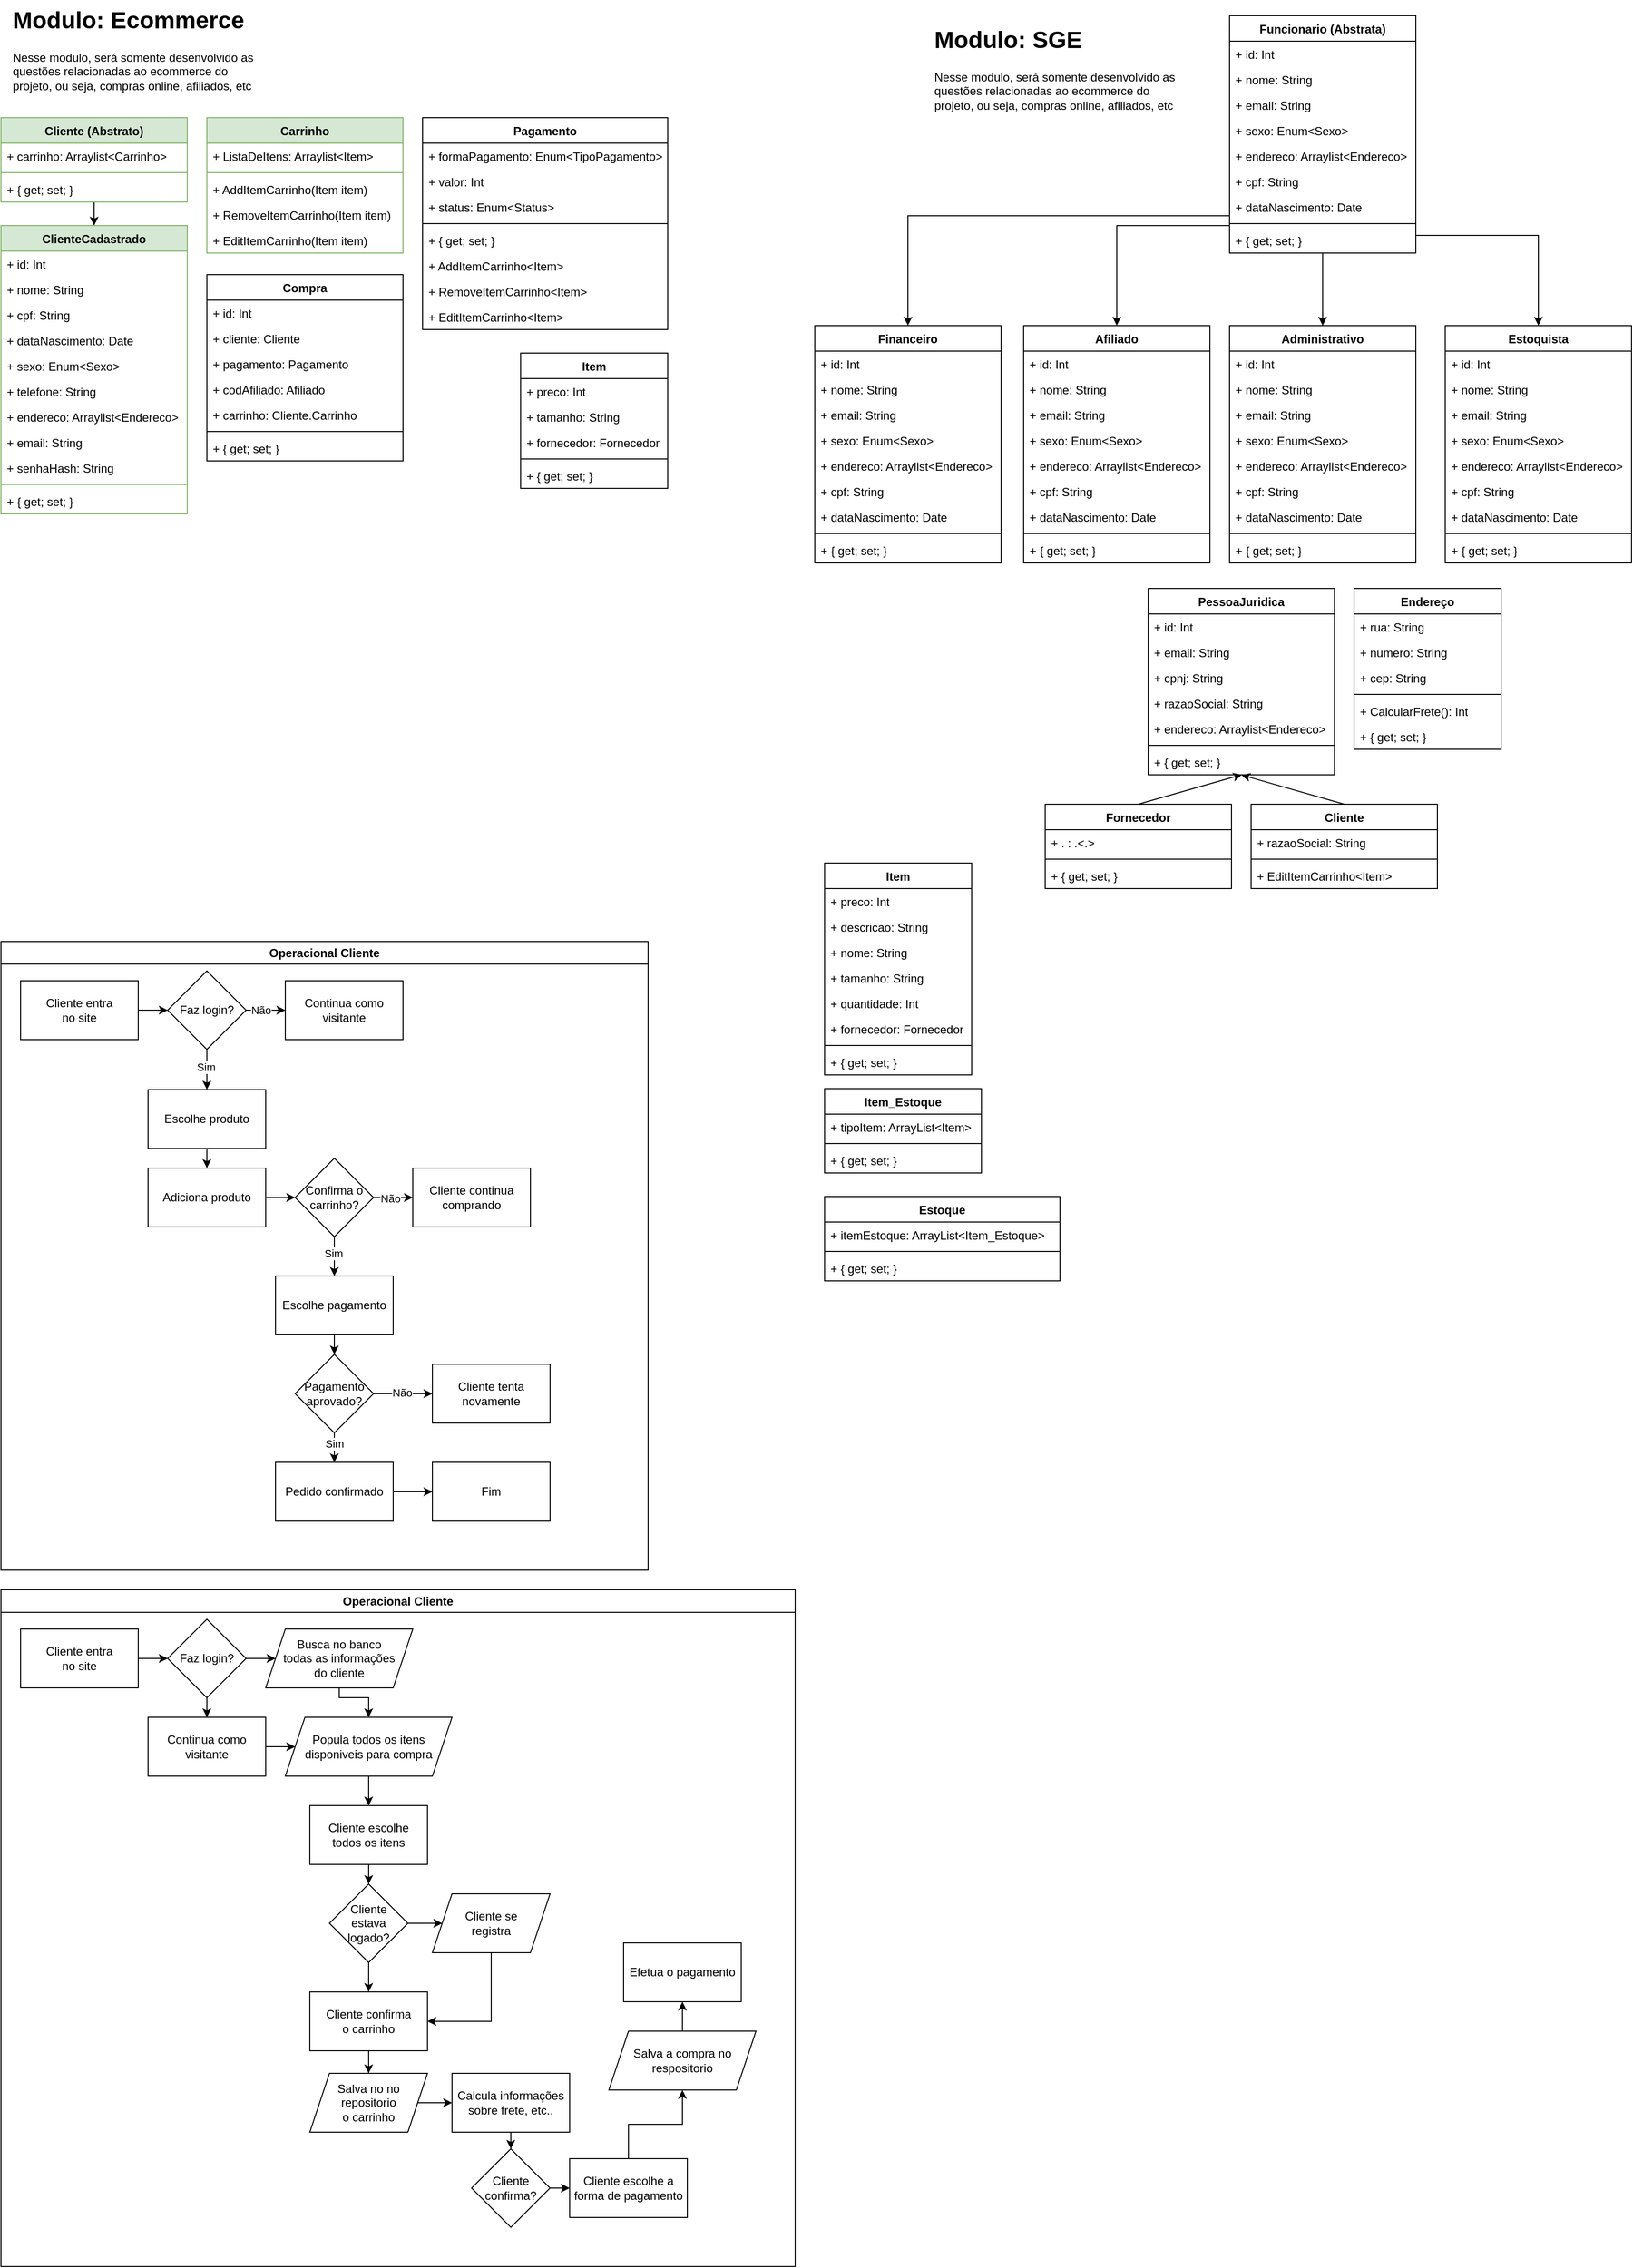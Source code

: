 <mxfile version="26.1.1">
  <diagram id="C5RBs43oDa-KdzZeNtuy" name="Page-1">
    <mxGraphModel dx="2261" dy="745" grid="1" gridSize="10" guides="1" tooltips="1" connect="1" arrows="1" fold="1" page="1" pageScale="1" pageWidth="827" pageHeight="1169" math="0" shadow="0">
      <root>
        <mxCell id="WIyWlLk6GJQsqaUBKTNV-0" />
        <mxCell id="WIyWlLk6GJQsqaUBKTNV-1" parent="WIyWlLk6GJQsqaUBKTNV-0" />
        <mxCell id="A4OIgMwKk5qKypxNxU2f-38" value="" style="edgeStyle=orthogonalEdgeStyle;rounded=0;orthogonalLoop=1;jettySize=auto;html=1;" parent="WIyWlLk6GJQsqaUBKTNV-1" source="A4OIgMwKk5qKypxNxU2f-0" target="A4OIgMwKk5qKypxNxU2f-34" edge="1">
          <mxGeometry relative="1" as="geometry" />
        </mxCell>
        <mxCell id="A4OIgMwKk5qKypxNxU2f-0" value="Cliente (Abstrato)" style="swimlane;fontStyle=1;align=center;verticalAlign=top;childLayout=stackLayout;horizontal=1;startSize=26;horizontalStack=0;resizeParent=1;resizeParentMax=0;resizeLast=0;collapsible=1;marginBottom=0;whiteSpace=wrap;html=1;fillColor=#d5e8d4;strokeColor=#82b366;" parent="WIyWlLk6GJQsqaUBKTNV-1" vertex="1">
          <mxGeometry x="-800" y="160" width="190" height="86" as="geometry" />
        </mxCell>
        <mxCell id="A4OIgMwKk5qKypxNxU2f-1" value="+ carrinho: Arraylist&amp;lt;Carrinho&amp;gt;" style="text;strokeColor=none;fillColor=none;align=left;verticalAlign=top;spacingLeft=4;spacingRight=4;overflow=hidden;rotatable=0;points=[[0,0.5],[1,0.5]];portConstraint=eastwest;whiteSpace=wrap;html=1;" parent="A4OIgMwKk5qKypxNxU2f-0" vertex="1">
          <mxGeometry y="26" width="190" height="26" as="geometry" />
        </mxCell>
        <mxCell id="A4OIgMwKk5qKypxNxU2f-2" value="" style="line;strokeWidth=1;fillColor=none;align=left;verticalAlign=middle;spacingTop=-1;spacingLeft=3;spacingRight=3;rotatable=0;labelPosition=right;points=[];portConstraint=eastwest;strokeColor=inherit;" parent="A4OIgMwKk5qKypxNxU2f-0" vertex="1">
          <mxGeometry y="52" width="190" height="8" as="geometry" />
        </mxCell>
        <mxCell id="A4OIgMwKk5qKypxNxU2f-5" value="+ { get; set; }" style="text;strokeColor=none;fillColor=none;align=left;verticalAlign=top;spacingLeft=4;spacingRight=4;overflow=hidden;rotatable=0;points=[[0,0.5],[1,0.5]];portConstraint=eastwest;whiteSpace=wrap;html=1;" parent="A4OIgMwKk5qKypxNxU2f-0" vertex="1">
          <mxGeometry y="60" width="190" height="26" as="geometry" />
        </mxCell>
        <mxCell id="A4OIgMwKk5qKypxNxU2f-6" value="Item" style="swimlane;fontStyle=1;align=center;verticalAlign=top;childLayout=stackLayout;horizontal=1;startSize=26;horizontalStack=0;resizeParent=1;resizeParentMax=0;resizeLast=0;collapsible=1;marginBottom=0;whiteSpace=wrap;html=1;" parent="WIyWlLk6GJQsqaUBKTNV-1" vertex="1">
          <mxGeometry x="-270" y="400" width="150" height="138" as="geometry" />
        </mxCell>
        <mxCell id="A4OIgMwKk5qKypxNxU2f-7" value="+ preco: Int" style="text;strokeColor=none;fillColor=none;align=left;verticalAlign=top;spacingLeft=4;spacingRight=4;overflow=hidden;rotatable=0;points=[[0,0.5],[1,0.5]];portConstraint=eastwest;whiteSpace=wrap;html=1;" parent="A4OIgMwKk5qKypxNxU2f-6" vertex="1">
          <mxGeometry y="26" width="150" height="26" as="geometry" />
        </mxCell>
        <mxCell id="A4OIgMwKk5qKypxNxU2f-12" value="+ tamanho: String" style="text;strokeColor=none;fillColor=none;align=left;verticalAlign=top;spacingLeft=4;spacingRight=4;overflow=hidden;rotatable=0;points=[[0,0.5],[1,0.5]];portConstraint=eastwest;whiteSpace=wrap;html=1;" parent="A4OIgMwKk5qKypxNxU2f-6" vertex="1">
          <mxGeometry y="52" width="150" height="26" as="geometry" />
        </mxCell>
        <mxCell id="A4OIgMwKk5qKypxNxU2f-13" value="+ fornecedor: Fornecedor" style="text;strokeColor=none;fillColor=none;align=left;verticalAlign=top;spacingLeft=4;spacingRight=4;overflow=hidden;rotatable=0;points=[[0,0.5],[1,0.5]];portConstraint=eastwest;whiteSpace=wrap;html=1;" parent="A4OIgMwKk5qKypxNxU2f-6" vertex="1">
          <mxGeometry y="78" width="150" height="26" as="geometry" />
        </mxCell>
        <mxCell id="A4OIgMwKk5qKypxNxU2f-8" value="" style="line;strokeWidth=1;fillColor=none;align=left;verticalAlign=middle;spacingTop=-1;spacingLeft=3;spacingRight=3;rotatable=0;labelPosition=right;points=[];portConstraint=eastwest;strokeColor=inherit;" parent="A4OIgMwKk5qKypxNxU2f-6" vertex="1">
          <mxGeometry y="104" width="150" height="8" as="geometry" />
        </mxCell>
        <mxCell id="A4OIgMwKk5qKypxNxU2f-11" value="+ { get; set; }" style="text;strokeColor=none;fillColor=none;align=left;verticalAlign=top;spacingLeft=4;spacingRight=4;overflow=hidden;rotatable=0;points=[[0,0.5],[1,0.5]];portConstraint=eastwest;whiteSpace=wrap;html=1;" parent="A4OIgMwKk5qKypxNxU2f-6" vertex="1">
          <mxGeometry y="112" width="150" height="26" as="geometry" />
        </mxCell>
        <mxCell id="A4OIgMwKk5qKypxNxU2f-27" value="Carrinho" style="swimlane;fontStyle=1;align=center;verticalAlign=top;childLayout=stackLayout;horizontal=1;startSize=26;horizontalStack=0;resizeParent=1;resizeParentMax=0;resizeLast=0;collapsible=1;marginBottom=0;whiteSpace=wrap;html=1;fillColor=#d5e8d4;strokeColor=#82b366;" parent="WIyWlLk6GJQsqaUBKTNV-1" vertex="1">
          <mxGeometry x="-590" y="160" width="200" height="138" as="geometry" />
        </mxCell>
        <mxCell id="A4OIgMwKk5qKypxNxU2f-28" value="+ ListaDeItens: Arraylist&amp;lt;Item&amp;gt;" style="text;strokeColor=none;fillColor=none;align=left;verticalAlign=top;spacingLeft=4;spacingRight=4;overflow=hidden;rotatable=0;points=[[0,0.5],[1,0.5]];portConstraint=eastwest;whiteSpace=wrap;html=1;" parent="A4OIgMwKk5qKypxNxU2f-27" vertex="1">
          <mxGeometry y="26" width="200" height="26" as="geometry" />
        </mxCell>
        <mxCell id="A4OIgMwKk5qKypxNxU2f-29" value="" style="line;strokeWidth=1;fillColor=none;align=left;verticalAlign=middle;spacingTop=-1;spacingLeft=3;spacingRight=3;rotatable=0;labelPosition=right;points=[];portConstraint=eastwest;strokeColor=inherit;" parent="A4OIgMwKk5qKypxNxU2f-27" vertex="1">
          <mxGeometry y="52" width="200" height="8" as="geometry" />
        </mxCell>
        <mxCell id="A4OIgMwKk5qKypxNxU2f-30" value="+ AddItemCarrinho(Item item)" style="text;strokeColor=none;fillColor=none;align=left;verticalAlign=top;spacingLeft=4;spacingRight=4;overflow=hidden;rotatable=0;points=[[0,0.5],[1,0.5]];portConstraint=eastwest;whiteSpace=wrap;html=1;" parent="A4OIgMwKk5qKypxNxU2f-27" vertex="1">
          <mxGeometry y="60" width="200" height="26" as="geometry" />
        </mxCell>
        <mxCell id="A4OIgMwKk5qKypxNxU2f-31" value="+ RemoveItemCarrinho(Item item)" style="text;strokeColor=none;fillColor=none;align=left;verticalAlign=top;spacingLeft=4;spacingRight=4;overflow=hidden;rotatable=0;points=[[0,0.5],[1,0.5]];portConstraint=eastwest;whiteSpace=wrap;html=1;" parent="A4OIgMwKk5qKypxNxU2f-27" vertex="1">
          <mxGeometry y="86" width="200" height="26" as="geometry" />
        </mxCell>
        <mxCell id="A4OIgMwKk5qKypxNxU2f-32" value="+ EditItemCarrinho(Item item)" style="text;strokeColor=none;fillColor=none;align=left;verticalAlign=top;spacingLeft=4;spacingRight=4;overflow=hidden;rotatable=0;points=[[0,0.5],[1,0.5]];portConstraint=eastwest;whiteSpace=wrap;html=1;" parent="A4OIgMwKk5qKypxNxU2f-27" vertex="1">
          <mxGeometry y="112" width="200" height="26" as="geometry" />
        </mxCell>
        <mxCell id="A4OIgMwKk5qKypxNxU2f-34" value="ClienteCadastrado" style="swimlane;fontStyle=1;align=center;verticalAlign=top;childLayout=stackLayout;horizontal=1;startSize=26;horizontalStack=0;resizeParent=1;resizeParentMax=0;resizeLast=0;collapsible=1;marginBottom=0;whiteSpace=wrap;html=1;fillColor=#d5e8d4;strokeColor=#82b366;" parent="WIyWlLk6GJQsqaUBKTNV-1" vertex="1">
          <mxGeometry x="-800" y="270" width="190" height="294" as="geometry" />
        </mxCell>
        <mxCell id="A4OIgMwKk5qKypxNxU2f-46" value="+ id: Int" style="text;strokeColor=none;fillColor=none;align=left;verticalAlign=top;spacingLeft=4;spacingRight=4;overflow=hidden;rotatable=0;points=[[0,0.5],[1,0.5]];portConstraint=eastwest;whiteSpace=wrap;html=1;" parent="A4OIgMwKk5qKypxNxU2f-34" vertex="1">
          <mxGeometry y="26" width="190" height="26" as="geometry" />
        </mxCell>
        <mxCell id="A4OIgMwKk5qKypxNxU2f-35" value="+ nome: String" style="text;strokeColor=none;fillColor=none;align=left;verticalAlign=top;spacingLeft=4;spacingRight=4;overflow=hidden;rotatable=0;points=[[0,0.5],[1,0.5]];portConstraint=eastwest;whiteSpace=wrap;html=1;" parent="A4OIgMwKk5qKypxNxU2f-34" vertex="1">
          <mxGeometry y="52" width="190" height="26" as="geometry" />
        </mxCell>
        <mxCell id="A4OIgMwKk5qKypxNxU2f-39" value="+ cpf: String" style="text;strokeColor=none;fillColor=none;align=left;verticalAlign=top;spacingLeft=4;spacingRight=4;overflow=hidden;rotatable=0;points=[[0,0.5],[1,0.5]];portConstraint=eastwest;whiteSpace=wrap;html=1;" parent="A4OIgMwKk5qKypxNxU2f-34" vertex="1">
          <mxGeometry y="78" width="190" height="26" as="geometry" />
        </mxCell>
        <mxCell id="A4OIgMwKk5qKypxNxU2f-40" value="+ dataNascimento: Date" style="text;strokeColor=none;fillColor=none;align=left;verticalAlign=top;spacingLeft=4;spacingRight=4;overflow=hidden;rotatable=0;points=[[0,0.5],[1,0.5]];portConstraint=eastwest;whiteSpace=wrap;html=1;" parent="A4OIgMwKk5qKypxNxU2f-34" vertex="1">
          <mxGeometry y="104" width="190" height="26" as="geometry" />
        </mxCell>
        <mxCell id="A4OIgMwKk5qKypxNxU2f-41" value="+ sexo: Enum&amp;lt;Sexo&amp;gt;" style="text;strokeColor=none;fillColor=none;align=left;verticalAlign=top;spacingLeft=4;spacingRight=4;overflow=hidden;rotatable=0;points=[[0,0.5],[1,0.5]];portConstraint=eastwest;whiteSpace=wrap;html=1;" parent="A4OIgMwKk5qKypxNxU2f-34" vertex="1">
          <mxGeometry y="130" width="190" height="26" as="geometry" />
        </mxCell>
        <mxCell id="A4OIgMwKk5qKypxNxU2f-43" value="+ telefone: String" style="text;strokeColor=none;fillColor=none;align=left;verticalAlign=top;spacingLeft=4;spacingRight=4;overflow=hidden;rotatable=0;points=[[0,0.5],[1,0.5]];portConstraint=eastwest;whiteSpace=wrap;html=1;" parent="A4OIgMwKk5qKypxNxU2f-34" vertex="1">
          <mxGeometry y="156" width="190" height="26" as="geometry" />
        </mxCell>
        <mxCell id="A4OIgMwKk5qKypxNxU2f-44" value="+ endereco: Arraylist&amp;lt;Endereco&amp;gt;" style="text;strokeColor=none;fillColor=none;align=left;verticalAlign=top;spacingLeft=4;spacingRight=4;overflow=hidden;rotatable=0;points=[[0,0.5],[1,0.5]];portConstraint=eastwest;whiteSpace=wrap;html=1;" parent="A4OIgMwKk5qKypxNxU2f-34" vertex="1">
          <mxGeometry y="182" width="190" height="26" as="geometry" />
        </mxCell>
        <mxCell id="A4OIgMwKk5qKypxNxU2f-137" value="+ email: String" style="text;strokeColor=none;fillColor=none;align=left;verticalAlign=top;spacingLeft=4;spacingRight=4;overflow=hidden;rotatable=0;points=[[0,0.5],[1,0.5]];portConstraint=eastwest;whiteSpace=wrap;html=1;" parent="A4OIgMwKk5qKypxNxU2f-34" vertex="1">
          <mxGeometry y="208" width="190" height="26" as="geometry" />
        </mxCell>
        <mxCell id="A4OIgMwKk5qKypxNxU2f-45" value="+ senhaHash: String" style="text;strokeColor=none;fillColor=none;align=left;verticalAlign=top;spacingLeft=4;spacingRight=4;overflow=hidden;rotatable=0;points=[[0,0.5],[1,0.5]];portConstraint=eastwest;whiteSpace=wrap;html=1;" parent="A4OIgMwKk5qKypxNxU2f-34" vertex="1">
          <mxGeometry y="234" width="190" height="26" as="geometry" />
        </mxCell>
        <mxCell id="A4OIgMwKk5qKypxNxU2f-36" value="" style="line;strokeWidth=1;fillColor=none;align=left;verticalAlign=middle;spacingTop=-1;spacingLeft=3;spacingRight=3;rotatable=0;labelPosition=right;points=[];portConstraint=eastwest;strokeColor=inherit;" parent="A4OIgMwKk5qKypxNxU2f-34" vertex="1">
          <mxGeometry y="260" width="190" height="8" as="geometry" />
        </mxCell>
        <mxCell id="A4OIgMwKk5qKypxNxU2f-37" value="+ { get; set; }" style="text;strokeColor=none;fillColor=none;align=left;verticalAlign=top;spacingLeft=4;spacingRight=4;overflow=hidden;rotatable=0;points=[[0,0.5],[1,0.5]];portConstraint=eastwest;whiteSpace=wrap;html=1;" parent="A4OIgMwKk5qKypxNxU2f-34" vertex="1">
          <mxGeometry y="268" width="190" height="26" as="geometry" />
        </mxCell>
        <mxCell id="A4OIgMwKk5qKypxNxU2f-61" value="Compra" style="swimlane;fontStyle=1;align=center;verticalAlign=top;childLayout=stackLayout;horizontal=1;startSize=26;horizontalStack=0;resizeParent=1;resizeParentMax=0;resizeLast=0;collapsible=1;marginBottom=0;whiteSpace=wrap;html=1;" parent="WIyWlLk6GJQsqaUBKTNV-1" vertex="1">
          <mxGeometry x="-590" y="320" width="200" height="190" as="geometry" />
        </mxCell>
        <mxCell id="A4OIgMwKk5qKypxNxU2f-100" value="+ id: Int" style="text;strokeColor=none;fillColor=none;align=left;verticalAlign=top;spacingLeft=4;spacingRight=4;overflow=hidden;rotatable=0;points=[[0,0.5],[1,0.5]];portConstraint=eastwest;whiteSpace=wrap;html=1;" parent="A4OIgMwKk5qKypxNxU2f-61" vertex="1">
          <mxGeometry y="26" width="200" height="26" as="geometry" />
        </mxCell>
        <mxCell id="A4OIgMwKk5qKypxNxU2f-79" value="+ cliente: Cliente" style="text;strokeColor=none;fillColor=none;align=left;verticalAlign=top;spacingLeft=4;spacingRight=4;overflow=hidden;rotatable=0;points=[[0,0.5],[1,0.5]];portConstraint=eastwest;whiteSpace=wrap;html=1;" parent="A4OIgMwKk5qKypxNxU2f-61" vertex="1">
          <mxGeometry y="52" width="200" height="26" as="geometry" />
        </mxCell>
        <mxCell id="A4OIgMwKk5qKypxNxU2f-341" value="+ pagamento: Pagamento" style="text;strokeColor=none;fillColor=none;align=left;verticalAlign=top;spacingLeft=4;spacingRight=4;overflow=hidden;rotatable=0;points=[[0,0.5],[1,0.5]];portConstraint=eastwest;whiteSpace=wrap;html=1;" parent="A4OIgMwKk5qKypxNxU2f-61" vertex="1">
          <mxGeometry y="78" width="200" height="26" as="geometry" />
        </mxCell>
        <mxCell id="A4OIgMwKk5qKypxNxU2f-342" value="+ codAfiliado: Afiliado" style="text;strokeColor=none;fillColor=none;align=left;verticalAlign=top;spacingLeft=4;spacingRight=4;overflow=hidden;rotatable=0;points=[[0,0.5],[1,0.5]];portConstraint=eastwest;whiteSpace=wrap;html=1;" parent="A4OIgMwKk5qKypxNxU2f-61" vertex="1">
          <mxGeometry y="104" width="200" height="26" as="geometry" />
        </mxCell>
        <mxCell id="A4OIgMwKk5qKypxNxU2f-62" value="+ carrinho: Cliente.Carrinho" style="text;strokeColor=none;fillColor=none;align=left;verticalAlign=top;spacingLeft=4;spacingRight=4;overflow=hidden;rotatable=0;points=[[0,0.5],[1,0.5]];portConstraint=eastwest;whiteSpace=wrap;html=1;" parent="A4OIgMwKk5qKypxNxU2f-61" vertex="1">
          <mxGeometry y="130" width="200" height="26" as="geometry" />
        </mxCell>
        <mxCell id="A4OIgMwKk5qKypxNxU2f-63" value="" style="line;strokeWidth=1;fillColor=none;align=left;verticalAlign=middle;spacingTop=-1;spacingLeft=3;spacingRight=3;rotatable=0;labelPosition=right;points=[];portConstraint=eastwest;strokeColor=inherit;" parent="A4OIgMwKk5qKypxNxU2f-61" vertex="1">
          <mxGeometry y="156" width="200" height="8" as="geometry" />
        </mxCell>
        <mxCell id="A4OIgMwKk5qKypxNxU2f-64" value="+ { get; set; }" style="text;strokeColor=none;fillColor=none;align=left;verticalAlign=top;spacingLeft=4;spacingRight=4;overflow=hidden;rotatable=0;points=[[0,0.5],[1,0.5]];portConstraint=eastwest;whiteSpace=wrap;html=1;" parent="A4OIgMwKk5qKypxNxU2f-61" vertex="1">
          <mxGeometry y="164" width="200" height="26" as="geometry" />
        </mxCell>
        <mxCell id="A4OIgMwKk5qKypxNxU2f-81" value="Pagamento" style="swimlane;fontStyle=1;align=center;verticalAlign=top;childLayout=stackLayout;horizontal=1;startSize=26;horizontalStack=0;resizeParent=1;resizeParentMax=0;resizeLast=0;collapsible=1;marginBottom=0;whiteSpace=wrap;html=1;" parent="WIyWlLk6GJQsqaUBKTNV-1" vertex="1">
          <mxGeometry x="-370" y="160" width="250" height="216" as="geometry" />
        </mxCell>
        <mxCell id="A4OIgMwKk5qKypxNxU2f-87" value="+ formaPagamento: Enum&amp;lt;TipoPagamento&amp;gt;" style="text;strokeColor=none;fillColor=none;align=left;verticalAlign=top;spacingLeft=4;spacingRight=4;overflow=hidden;rotatable=0;points=[[0,0.5],[1,0.5]];portConstraint=eastwest;whiteSpace=wrap;html=1;" parent="A4OIgMwKk5qKypxNxU2f-81" vertex="1">
          <mxGeometry y="26" width="250" height="26" as="geometry" />
        </mxCell>
        <mxCell id="A4OIgMwKk5qKypxNxU2f-82" value="+ valor: Int" style="text;strokeColor=none;fillColor=none;align=left;verticalAlign=top;spacingLeft=4;spacingRight=4;overflow=hidden;rotatable=0;points=[[0,0.5],[1,0.5]];portConstraint=eastwest;whiteSpace=wrap;html=1;" parent="A4OIgMwKk5qKypxNxU2f-81" vertex="1">
          <mxGeometry y="52" width="250" height="26" as="geometry" />
        </mxCell>
        <mxCell id="A4OIgMwKk5qKypxNxU2f-88" value="+ status: Enum&amp;lt;Status&amp;gt;" style="text;strokeColor=none;fillColor=none;align=left;verticalAlign=top;spacingLeft=4;spacingRight=4;overflow=hidden;rotatable=0;points=[[0,0.5],[1,0.5]];portConstraint=eastwest;whiteSpace=wrap;html=1;" parent="A4OIgMwKk5qKypxNxU2f-81" vertex="1">
          <mxGeometry y="78" width="250" height="26" as="geometry" />
        </mxCell>
        <mxCell id="A4OIgMwKk5qKypxNxU2f-83" value="" style="line;strokeWidth=1;fillColor=none;align=left;verticalAlign=middle;spacingTop=-1;spacingLeft=3;spacingRight=3;rotatable=0;labelPosition=right;points=[];portConstraint=eastwest;strokeColor=inherit;" parent="A4OIgMwKk5qKypxNxU2f-81" vertex="1">
          <mxGeometry y="104" width="250" height="8" as="geometry" />
        </mxCell>
        <mxCell id="A4OIgMwKk5qKypxNxU2f-151" value="+ { get; set; }" style="text;strokeColor=none;fillColor=none;align=left;verticalAlign=top;spacingLeft=4;spacingRight=4;overflow=hidden;rotatable=0;points=[[0,0.5],[1,0.5]];portConstraint=eastwest;whiteSpace=wrap;html=1;" parent="A4OIgMwKk5qKypxNxU2f-81" vertex="1">
          <mxGeometry y="112" width="250" height="26" as="geometry" />
        </mxCell>
        <mxCell id="A4OIgMwKk5qKypxNxU2f-84" value="+ AddItemCarrinho&amp;lt;Item&amp;gt;" style="text;strokeColor=none;fillColor=none;align=left;verticalAlign=top;spacingLeft=4;spacingRight=4;overflow=hidden;rotatable=0;points=[[0,0.5],[1,0.5]];portConstraint=eastwest;whiteSpace=wrap;html=1;" parent="A4OIgMwKk5qKypxNxU2f-81" vertex="1">
          <mxGeometry y="138" width="250" height="26" as="geometry" />
        </mxCell>
        <mxCell id="A4OIgMwKk5qKypxNxU2f-85" value="+ RemoveItemCarrinho&amp;lt;Item&amp;gt;" style="text;strokeColor=none;fillColor=none;align=left;verticalAlign=top;spacingLeft=4;spacingRight=4;overflow=hidden;rotatable=0;points=[[0,0.5],[1,0.5]];portConstraint=eastwest;whiteSpace=wrap;html=1;" parent="A4OIgMwKk5qKypxNxU2f-81" vertex="1">
          <mxGeometry y="164" width="250" height="26" as="geometry" />
        </mxCell>
        <mxCell id="A4OIgMwKk5qKypxNxU2f-86" value="+ EditItemCarrinho&amp;lt;Item&amp;gt;" style="text;strokeColor=none;fillColor=none;align=left;verticalAlign=top;spacingLeft=4;spacingRight=4;overflow=hidden;rotatable=0;points=[[0,0.5],[1,0.5]];portConstraint=eastwest;whiteSpace=wrap;html=1;" parent="A4OIgMwKk5qKypxNxU2f-81" vertex="1">
          <mxGeometry y="190" width="250" height="26" as="geometry" />
        </mxCell>
        <mxCell id="A4OIgMwKk5qKypxNxU2f-162" value="" style="edgeStyle=orthogonalEdgeStyle;rounded=0;orthogonalLoop=1;jettySize=auto;html=1;" parent="WIyWlLk6GJQsqaUBKTNV-1" source="A4OIgMwKk5qKypxNxU2f-89" target="A4OIgMwKk5qKypxNxU2f-152" edge="1">
          <mxGeometry relative="1" as="geometry">
            <Array as="points">
              <mxPoint x="768" y="280" />
            </Array>
          </mxGeometry>
        </mxCell>
        <mxCell id="A4OIgMwKk5qKypxNxU2f-184" value="" style="edgeStyle=orthogonalEdgeStyle;rounded=0;orthogonalLoop=1;jettySize=auto;html=1;" parent="WIyWlLk6GJQsqaUBKTNV-1" source="A4OIgMwKk5qKypxNxU2f-89" target="A4OIgMwKk5qKypxNxU2f-174" edge="1">
          <mxGeometry relative="1" as="geometry">
            <Array as="points">
              <mxPoint x="548" y="280" />
            </Array>
          </mxGeometry>
        </mxCell>
        <mxCell id="A4OIgMwKk5qKypxNxU2f-195" value="" style="edgeStyle=orthogonalEdgeStyle;rounded=0;orthogonalLoop=1;jettySize=auto;html=1;" parent="WIyWlLk6GJQsqaUBKTNV-1" source="A4OIgMwKk5qKypxNxU2f-89" target="A4OIgMwKk5qKypxNxU2f-185" edge="1">
          <mxGeometry relative="1" as="geometry">
            <Array as="points">
              <mxPoint x="338" y="270" />
            </Array>
          </mxGeometry>
        </mxCell>
        <mxCell id="A4OIgMwKk5qKypxNxU2f-206" value="" style="edgeStyle=orthogonalEdgeStyle;rounded=0;orthogonalLoop=1;jettySize=auto;html=1;" parent="WIyWlLk6GJQsqaUBKTNV-1" source="A4OIgMwKk5qKypxNxU2f-89" target="A4OIgMwKk5qKypxNxU2f-196" edge="1">
          <mxGeometry relative="1" as="geometry">
            <Array as="points">
              <mxPoint x="125" y="260" />
            </Array>
          </mxGeometry>
        </mxCell>
        <mxCell id="A4OIgMwKk5qKypxNxU2f-89" value="Funcionario (Abstrata)" style="swimlane;fontStyle=1;align=center;verticalAlign=top;childLayout=stackLayout;horizontal=1;startSize=26;horizontalStack=0;resizeParent=1;resizeParentMax=0;resizeLast=0;collapsible=1;marginBottom=0;whiteSpace=wrap;html=1;" parent="WIyWlLk6GJQsqaUBKTNV-1" vertex="1">
          <mxGeometry x="453" y="56" width="190" height="242" as="geometry" />
        </mxCell>
        <mxCell id="A4OIgMwKk5qKypxNxU2f-97" value="+ id: Int" style="text;strokeColor=none;fillColor=none;align=left;verticalAlign=top;spacingLeft=4;spacingRight=4;overflow=hidden;rotatable=0;points=[[0,0.5],[1,0.5]];portConstraint=eastwest;whiteSpace=wrap;html=1;" parent="A4OIgMwKk5qKypxNxU2f-89" vertex="1">
          <mxGeometry y="26" width="190" height="26" as="geometry" />
        </mxCell>
        <mxCell id="A4OIgMwKk5qKypxNxU2f-140" value="+ nome: String" style="text;strokeColor=none;fillColor=none;align=left;verticalAlign=top;spacingLeft=4;spacingRight=4;overflow=hidden;rotatable=0;points=[[0,0.5],[1,0.5]];portConstraint=eastwest;whiteSpace=wrap;html=1;" parent="A4OIgMwKk5qKypxNxU2f-89" vertex="1">
          <mxGeometry y="52" width="190" height="26" as="geometry" />
        </mxCell>
        <mxCell id="A4OIgMwKk5qKypxNxU2f-96" value="+ email: String" style="text;strokeColor=none;fillColor=none;align=left;verticalAlign=top;spacingLeft=4;spacingRight=4;overflow=hidden;rotatable=0;points=[[0,0.5],[1,0.5]];portConstraint=eastwest;whiteSpace=wrap;html=1;" parent="A4OIgMwKk5qKypxNxU2f-89" vertex="1">
          <mxGeometry y="78" width="190" height="26" as="geometry" />
        </mxCell>
        <mxCell id="A4OIgMwKk5qKypxNxU2f-99" value="+ sexo: Enum&amp;lt;Sexo&amp;gt;" style="text;strokeColor=none;fillColor=none;align=left;verticalAlign=top;spacingLeft=4;spacingRight=4;overflow=hidden;rotatable=0;points=[[0,0.5],[1,0.5]];portConstraint=eastwest;whiteSpace=wrap;html=1;" parent="A4OIgMwKk5qKypxNxU2f-89" vertex="1">
          <mxGeometry y="104" width="190" height="26" as="geometry" />
        </mxCell>
        <mxCell id="A4OIgMwKk5qKypxNxU2f-111" value="+ endereco: Arraylist&amp;lt;Endereco&amp;gt;" style="text;strokeColor=none;fillColor=none;align=left;verticalAlign=top;spacingLeft=4;spacingRight=4;overflow=hidden;rotatable=0;points=[[0,0.5],[1,0.5]];portConstraint=eastwest;whiteSpace=wrap;html=1;" parent="A4OIgMwKk5qKypxNxU2f-89" vertex="1">
          <mxGeometry y="130" width="190" height="26" as="geometry" />
        </mxCell>
        <mxCell id="A4OIgMwKk5qKypxNxU2f-138" value="+ cpf: String" style="text;strokeColor=none;fillColor=none;align=left;verticalAlign=top;spacingLeft=4;spacingRight=4;overflow=hidden;rotatable=0;points=[[0,0.5],[1,0.5]];portConstraint=eastwest;whiteSpace=wrap;html=1;" parent="A4OIgMwKk5qKypxNxU2f-89" vertex="1">
          <mxGeometry y="156" width="190" height="26" as="geometry" />
        </mxCell>
        <mxCell id="A4OIgMwKk5qKypxNxU2f-139" value="+ dataNascimento: Date" style="text;strokeColor=none;fillColor=none;align=left;verticalAlign=top;spacingLeft=4;spacingRight=4;overflow=hidden;rotatable=0;points=[[0,0.5],[1,0.5]];portConstraint=eastwest;whiteSpace=wrap;html=1;" parent="A4OIgMwKk5qKypxNxU2f-89" vertex="1">
          <mxGeometry y="182" width="190" height="26" as="geometry" />
        </mxCell>
        <mxCell id="A4OIgMwKk5qKypxNxU2f-91" value="" style="line;strokeWidth=1;fillColor=none;align=left;verticalAlign=middle;spacingTop=-1;spacingLeft=3;spacingRight=3;rotatable=0;labelPosition=right;points=[];portConstraint=eastwest;strokeColor=inherit;" parent="A4OIgMwKk5qKypxNxU2f-89" vertex="1">
          <mxGeometry y="208" width="190" height="8" as="geometry" />
        </mxCell>
        <mxCell id="A4OIgMwKk5qKypxNxU2f-92" value="+ { get; set; }" style="text;strokeColor=none;fillColor=none;align=left;verticalAlign=top;spacingLeft=4;spacingRight=4;overflow=hidden;rotatable=0;points=[[0,0.5],[1,0.5]];portConstraint=eastwest;whiteSpace=wrap;html=1;" parent="A4OIgMwKk5qKypxNxU2f-89" vertex="1">
          <mxGeometry y="216" width="190" height="26" as="geometry" />
        </mxCell>
        <mxCell id="A4OIgMwKk5qKypxNxU2f-104" value="" style="endArrow=classic;html=1;rounded=0;exitX=0.5;exitY=0;exitDx=0;exitDy=0;entryX=0.503;entryY=0.997;entryDx=0;entryDy=0;entryPerimeter=0;" parent="WIyWlLk6GJQsqaUBKTNV-1" source="A4OIgMwKk5qKypxNxU2f-143" target="A4OIgMwKk5qKypxNxU2f-131" edge="1">
          <mxGeometry width="50" height="50" relative="1" as="geometry">
            <mxPoint x="305.0" y="860.0" as="sourcePoint" />
            <mxPoint x="340" y="820" as="targetPoint" />
          </mxGeometry>
        </mxCell>
        <mxCell id="A4OIgMwKk5qKypxNxU2f-125" value="PessoaJuridica" style="swimlane;fontStyle=1;align=center;verticalAlign=top;childLayout=stackLayout;horizontal=1;startSize=26;horizontalStack=0;resizeParent=1;resizeParentMax=0;resizeLast=0;collapsible=1;marginBottom=0;whiteSpace=wrap;html=1;" parent="WIyWlLk6GJQsqaUBKTNV-1" vertex="1">
          <mxGeometry x="370" y="640" width="190" height="190" as="geometry" />
        </mxCell>
        <mxCell id="A4OIgMwKk5qKypxNxU2f-126" value="+ id: Int" style="text;strokeColor=none;fillColor=none;align=left;verticalAlign=top;spacingLeft=4;spacingRight=4;overflow=hidden;rotatable=0;points=[[0,0.5],[1,0.5]];portConstraint=eastwest;whiteSpace=wrap;html=1;" parent="A4OIgMwKk5qKypxNxU2f-125" vertex="1">
          <mxGeometry y="26" width="190" height="26" as="geometry" />
        </mxCell>
        <mxCell id="A4OIgMwKk5qKypxNxU2f-127" value="+ email: String" style="text;strokeColor=none;fillColor=none;align=left;verticalAlign=top;spacingLeft=4;spacingRight=4;overflow=hidden;rotatable=0;points=[[0,0.5],[1,0.5]];portConstraint=eastwest;whiteSpace=wrap;html=1;" parent="A4OIgMwKk5qKypxNxU2f-125" vertex="1">
          <mxGeometry y="52" width="190" height="26" as="geometry" />
        </mxCell>
        <mxCell id="A4OIgMwKk5qKypxNxU2f-141" value="+ cpnj: String" style="text;strokeColor=none;fillColor=none;align=left;verticalAlign=top;spacingLeft=4;spacingRight=4;overflow=hidden;rotatable=0;points=[[0,0.5],[1,0.5]];portConstraint=eastwest;whiteSpace=wrap;html=1;" parent="A4OIgMwKk5qKypxNxU2f-125" vertex="1">
          <mxGeometry y="78" width="190" height="26" as="geometry" />
        </mxCell>
        <mxCell id="A4OIgMwKk5qKypxNxU2f-142" value="+ razaoSocial: String" style="text;strokeColor=none;fillColor=none;align=left;verticalAlign=top;spacingLeft=4;spacingRight=4;overflow=hidden;rotatable=0;points=[[0,0.5],[1,0.5]];portConstraint=eastwest;whiteSpace=wrap;html=1;" parent="A4OIgMwKk5qKypxNxU2f-125" vertex="1">
          <mxGeometry y="104" width="190" height="26" as="geometry" />
        </mxCell>
        <mxCell id="A4OIgMwKk5qKypxNxU2f-129" value="+ endereco: Arraylist&amp;lt;Endereco&amp;gt;" style="text;strokeColor=none;fillColor=none;align=left;verticalAlign=top;spacingLeft=4;spacingRight=4;overflow=hidden;rotatable=0;points=[[0,0.5],[1,0.5]];portConstraint=eastwest;whiteSpace=wrap;html=1;" parent="A4OIgMwKk5qKypxNxU2f-125" vertex="1">
          <mxGeometry y="130" width="190" height="26" as="geometry" />
        </mxCell>
        <mxCell id="A4OIgMwKk5qKypxNxU2f-130" value="" style="line;strokeWidth=1;fillColor=none;align=left;verticalAlign=middle;spacingTop=-1;spacingLeft=3;spacingRight=3;rotatable=0;labelPosition=right;points=[];portConstraint=eastwest;strokeColor=inherit;" parent="A4OIgMwKk5qKypxNxU2f-125" vertex="1">
          <mxGeometry y="156" width="190" height="8" as="geometry" />
        </mxCell>
        <mxCell id="A4OIgMwKk5qKypxNxU2f-131" value="+ { get; set; }" style="text;strokeColor=none;fillColor=none;align=left;verticalAlign=top;spacingLeft=4;spacingRight=4;overflow=hidden;rotatable=0;points=[[0,0.5],[1,0.5]];portConstraint=eastwest;whiteSpace=wrap;html=1;" parent="A4OIgMwKk5qKypxNxU2f-125" vertex="1">
          <mxGeometry y="164" width="190" height="26" as="geometry" />
        </mxCell>
        <mxCell id="A4OIgMwKk5qKypxNxU2f-132" value="Cliente" style="swimlane;fontStyle=1;align=center;verticalAlign=top;childLayout=stackLayout;horizontal=1;startSize=26;horizontalStack=0;resizeParent=1;resizeParentMax=0;resizeLast=0;collapsible=1;marginBottom=0;whiteSpace=wrap;html=1;" parent="WIyWlLk6GJQsqaUBKTNV-1" vertex="1">
          <mxGeometry x="475" y="860" width="190" height="86" as="geometry" />
        </mxCell>
        <mxCell id="A4OIgMwKk5qKypxNxU2f-134" value="+ razaoSocial: String" style="text;strokeColor=none;fillColor=none;align=left;verticalAlign=top;spacingLeft=4;spacingRight=4;overflow=hidden;rotatable=0;points=[[0,0.5],[1,0.5]];portConstraint=eastwest;whiteSpace=wrap;html=1;" parent="A4OIgMwKk5qKypxNxU2f-132" vertex="1">
          <mxGeometry y="26" width="190" height="26" as="geometry" />
        </mxCell>
        <mxCell id="A4OIgMwKk5qKypxNxU2f-135" value="" style="line;strokeWidth=1;fillColor=none;align=left;verticalAlign=middle;spacingTop=-1;spacingLeft=3;spacingRight=3;rotatable=0;labelPosition=right;points=[];portConstraint=eastwest;strokeColor=inherit;" parent="A4OIgMwKk5qKypxNxU2f-132" vertex="1">
          <mxGeometry y="52" width="190" height="8" as="geometry" />
        </mxCell>
        <mxCell id="A4OIgMwKk5qKypxNxU2f-136" value="+ EditItemCarrinho&amp;lt;Item&amp;gt;" style="text;strokeColor=none;fillColor=none;align=left;verticalAlign=top;spacingLeft=4;spacingRight=4;overflow=hidden;rotatable=0;points=[[0,0.5],[1,0.5]];portConstraint=eastwest;whiteSpace=wrap;html=1;" parent="A4OIgMwKk5qKypxNxU2f-132" vertex="1">
          <mxGeometry y="60" width="190" height="26" as="geometry" />
        </mxCell>
        <mxCell id="A4OIgMwKk5qKypxNxU2f-143" value="Fornecedor" style="swimlane;fontStyle=1;align=center;verticalAlign=top;childLayout=stackLayout;horizontal=1;startSize=26;horizontalStack=0;resizeParent=1;resizeParentMax=0;resizeLast=0;collapsible=1;marginBottom=0;whiteSpace=wrap;html=1;" parent="WIyWlLk6GJQsqaUBKTNV-1" vertex="1">
          <mxGeometry x="265" y="860" width="190" height="86" as="geometry" />
        </mxCell>
        <mxCell id="A4OIgMwKk5qKypxNxU2f-148" value="+ . : .&amp;lt;.&amp;gt;" style="text;strokeColor=none;fillColor=none;align=left;verticalAlign=top;spacingLeft=4;spacingRight=4;overflow=hidden;rotatable=0;points=[[0,0.5],[1,0.5]];portConstraint=eastwest;whiteSpace=wrap;html=1;" parent="A4OIgMwKk5qKypxNxU2f-143" vertex="1">
          <mxGeometry y="26" width="190" height="26" as="geometry" />
        </mxCell>
        <mxCell id="A4OIgMwKk5qKypxNxU2f-149" value="" style="line;strokeWidth=1;fillColor=none;align=left;verticalAlign=middle;spacingTop=-1;spacingLeft=3;spacingRight=3;rotatable=0;labelPosition=right;points=[];portConstraint=eastwest;strokeColor=inherit;" parent="A4OIgMwKk5qKypxNxU2f-143" vertex="1">
          <mxGeometry y="52" width="190" height="8" as="geometry" />
        </mxCell>
        <mxCell id="A4OIgMwKk5qKypxNxU2f-150" value="+ { get; set; }" style="text;strokeColor=none;fillColor=none;align=left;verticalAlign=top;spacingLeft=4;spacingRight=4;overflow=hidden;rotatable=0;points=[[0,0.5],[1,0.5]];portConstraint=eastwest;whiteSpace=wrap;html=1;" parent="A4OIgMwKk5qKypxNxU2f-143" vertex="1">
          <mxGeometry y="60" width="190" height="26" as="geometry" />
        </mxCell>
        <mxCell id="A4OIgMwKk5qKypxNxU2f-152" value="Estoquista" style="swimlane;fontStyle=1;align=center;verticalAlign=top;childLayout=stackLayout;horizontal=1;startSize=26;horizontalStack=0;resizeParent=1;resizeParentMax=0;resizeLast=0;collapsible=1;marginBottom=0;whiteSpace=wrap;html=1;" parent="WIyWlLk6GJQsqaUBKTNV-1" vertex="1">
          <mxGeometry x="673" y="372" width="190" height="242" as="geometry" />
        </mxCell>
        <mxCell id="A4OIgMwKk5qKypxNxU2f-153" value="+ id: Int" style="text;strokeColor=none;fillColor=none;align=left;verticalAlign=top;spacingLeft=4;spacingRight=4;overflow=hidden;rotatable=0;points=[[0,0.5],[1,0.5]];portConstraint=eastwest;whiteSpace=wrap;html=1;" parent="A4OIgMwKk5qKypxNxU2f-152" vertex="1">
          <mxGeometry y="26" width="190" height="26" as="geometry" />
        </mxCell>
        <mxCell id="A4OIgMwKk5qKypxNxU2f-154" value="+ nome: String" style="text;strokeColor=none;fillColor=none;align=left;verticalAlign=top;spacingLeft=4;spacingRight=4;overflow=hidden;rotatable=0;points=[[0,0.5],[1,0.5]];portConstraint=eastwest;whiteSpace=wrap;html=1;" parent="A4OIgMwKk5qKypxNxU2f-152" vertex="1">
          <mxGeometry y="52" width="190" height="26" as="geometry" />
        </mxCell>
        <mxCell id="A4OIgMwKk5qKypxNxU2f-155" value="+ email: String" style="text;strokeColor=none;fillColor=none;align=left;verticalAlign=top;spacingLeft=4;spacingRight=4;overflow=hidden;rotatable=0;points=[[0,0.5],[1,0.5]];portConstraint=eastwest;whiteSpace=wrap;html=1;" parent="A4OIgMwKk5qKypxNxU2f-152" vertex="1">
          <mxGeometry y="78" width="190" height="26" as="geometry" />
        </mxCell>
        <mxCell id="A4OIgMwKk5qKypxNxU2f-156" value="+ sexo: Enum&amp;lt;Sexo&amp;gt;" style="text;strokeColor=none;fillColor=none;align=left;verticalAlign=top;spacingLeft=4;spacingRight=4;overflow=hidden;rotatable=0;points=[[0,0.5],[1,0.5]];portConstraint=eastwest;whiteSpace=wrap;html=1;" parent="A4OIgMwKk5qKypxNxU2f-152" vertex="1">
          <mxGeometry y="104" width="190" height="26" as="geometry" />
        </mxCell>
        <mxCell id="A4OIgMwKk5qKypxNxU2f-157" value="+ endereco: Arraylist&amp;lt;Endereco&amp;gt;" style="text;strokeColor=none;fillColor=none;align=left;verticalAlign=top;spacingLeft=4;spacingRight=4;overflow=hidden;rotatable=0;points=[[0,0.5],[1,0.5]];portConstraint=eastwest;whiteSpace=wrap;html=1;" parent="A4OIgMwKk5qKypxNxU2f-152" vertex="1">
          <mxGeometry y="130" width="190" height="26" as="geometry" />
        </mxCell>
        <mxCell id="A4OIgMwKk5qKypxNxU2f-158" value="+ cpf: String" style="text;strokeColor=none;fillColor=none;align=left;verticalAlign=top;spacingLeft=4;spacingRight=4;overflow=hidden;rotatable=0;points=[[0,0.5],[1,0.5]];portConstraint=eastwest;whiteSpace=wrap;html=1;" parent="A4OIgMwKk5qKypxNxU2f-152" vertex="1">
          <mxGeometry y="156" width="190" height="26" as="geometry" />
        </mxCell>
        <mxCell id="A4OIgMwKk5qKypxNxU2f-159" value="+ dataNascimento: Date" style="text;strokeColor=none;fillColor=none;align=left;verticalAlign=top;spacingLeft=4;spacingRight=4;overflow=hidden;rotatable=0;points=[[0,0.5],[1,0.5]];portConstraint=eastwest;whiteSpace=wrap;html=1;" parent="A4OIgMwKk5qKypxNxU2f-152" vertex="1">
          <mxGeometry y="182" width="190" height="26" as="geometry" />
        </mxCell>
        <mxCell id="A4OIgMwKk5qKypxNxU2f-160" value="" style="line;strokeWidth=1;fillColor=none;align=left;verticalAlign=middle;spacingTop=-1;spacingLeft=3;spacingRight=3;rotatable=0;labelPosition=right;points=[];portConstraint=eastwest;strokeColor=inherit;" parent="A4OIgMwKk5qKypxNxU2f-152" vertex="1">
          <mxGeometry y="208" width="190" height="8" as="geometry" />
        </mxCell>
        <mxCell id="A4OIgMwKk5qKypxNxU2f-161" value="+ { get; set; }" style="text;strokeColor=none;fillColor=none;align=left;verticalAlign=top;spacingLeft=4;spacingRight=4;overflow=hidden;rotatable=0;points=[[0,0.5],[1,0.5]];portConstraint=eastwest;whiteSpace=wrap;html=1;" parent="A4OIgMwKk5qKypxNxU2f-152" vertex="1">
          <mxGeometry y="216" width="190" height="26" as="geometry" />
        </mxCell>
        <mxCell id="A4OIgMwKk5qKypxNxU2f-174" value="Administrativo" style="swimlane;fontStyle=1;align=center;verticalAlign=top;childLayout=stackLayout;horizontal=1;startSize=26;horizontalStack=0;resizeParent=1;resizeParentMax=0;resizeLast=0;collapsible=1;marginBottom=0;whiteSpace=wrap;html=1;" parent="WIyWlLk6GJQsqaUBKTNV-1" vertex="1">
          <mxGeometry x="453" y="372" width="190" height="242" as="geometry" />
        </mxCell>
        <mxCell id="A4OIgMwKk5qKypxNxU2f-175" value="+ id: Int" style="text;strokeColor=none;fillColor=none;align=left;verticalAlign=top;spacingLeft=4;spacingRight=4;overflow=hidden;rotatable=0;points=[[0,0.5],[1,0.5]];portConstraint=eastwest;whiteSpace=wrap;html=1;" parent="A4OIgMwKk5qKypxNxU2f-174" vertex="1">
          <mxGeometry y="26" width="190" height="26" as="geometry" />
        </mxCell>
        <mxCell id="A4OIgMwKk5qKypxNxU2f-176" value="+ nome: String" style="text;strokeColor=none;fillColor=none;align=left;verticalAlign=top;spacingLeft=4;spacingRight=4;overflow=hidden;rotatable=0;points=[[0,0.5],[1,0.5]];portConstraint=eastwest;whiteSpace=wrap;html=1;" parent="A4OIgMwKk5qKypxNxU2f-174" vertex="1">
          <mxGeometry y="52" width="190" height="26" as="geometry" />
        </mxCell>
        <mxCell id="A4OIgMwKk5qKypxNxU2f-177" value="+ email: String" style="text;strokeColor=none;fillColor=none;align=left;verticalAlign=top;spacingLeft=4;spacingRight=4;overflow=hidden;rotatable=0;points=[[0,0.5],[1,0.5]];portConstraint=eastwest;whiteSpace=wrap;html=1;" parent="A4OIgMwKk5qKypxNxU2f-174" vertex="1">
          <mxGeometry y="78" width="190" height="26" as="geometry" />
        </mxCell>
        <mxCell id="A4OIgMwKk5qKypxNxU2f-178" value="+ sexo: Enum&amp;lt;Sexo&amp;gt;" style="text;strokeColor=none;fillColor=none;align=left;verticalAlign=top;spacingLeft=4;spacingRight=4;overflow=hidden;rotatable=0;points=[[0,0.5],[1,0.5]];portConstraint=eastwest;whiteSpace=wrap;html=1;" parent="A4OIgMwKk5qKypxNxU2f-174" vertex="1">
          <mxGeometry y="104" width="190" height="26" as="geometry" />
        </mxCell>
        <mxCell id="A4OIgMwKk5qKypxNxU2f-179" value="+ endereco: Arraylist&amp;lt;Endereco&amp;gt;" style="text;strokeColor=none;fillColor=none;align=left;verticalAlign=top;spacingLeft=4;spacingRight=4;overflow=hidden;rotatable=0;points=[[0,0.5],[1,0.5]];portConstraint=eastwest;whiteSpace=wrap;html=1;" parent="A4OIgMwKk5qKypxNxU2f-174" vertex="1">
          <mxGeometry y="130" width="190" height="26" as="geometry" />
        </mxCell>
        <mxCell id="A4OIgMwKk5qKypxNxU2f-180" value="+ cpf: String" style="text;strokeColor=none;fillColor=none;align=left;verticalAlign=top;spacingLeft=4;spacingRight=4;overflow=hidden;rotatable=0;points=[[0,0.5],[1,0.5]];portConstraint=eastwest;whiteSpace=wrap;html=1;" parent="A4OIgMwKk5qKypxNxU2f-174" vertex="1">
          <mxGeometry y="156" width="190" height="26" as="geometry" />
        </mxCell>
        <mxCell id="A4OIgMwKk5qKypxNxU2f-181" value="+ dataNascimento: Date" style="text;strokeColor=none;fillColor=none;align=left;verticalAlign=top;spacingLeft=4;spacingRight=4;overflow=hidden;rotatable=0;points=[[0,0.5],[1,0.5]];portConstraint=eastwest;whiteSpace=wrap;html=1;" parent="A4OIgMwKk5qKypxNxU2f-174" vertex="1">
          <mxGeometry y="182" width="190" height="26" as="geometry" />
        </mxCell>
        <mxCell id="A4OIgMwKk5qKypxNxU2f-182" value="" style="line;strokeWidth=1;fillColor=none;align=left;verticalAlign=middle;spacingTop=-1;spacingLeft=3;spacingRight=3;rotatable=0;labelPosition=right;points=[];portConstraint=eastwest;strokeColor=inherit;" parent="A4OIgMwKk5qKypxNxU2f-174" vertex="1">
          <mxGeometry y="208" width="190" height="8" as="geometry" />
        </mxCell>
        <mxCell id="A4OIgMwKk5qKypxNxU2f-183" value="+ { get; set; }" style="text;strokeColor=none;fillColor=none;align=left;verticalAlign=top;spacingLeft=4;spacingRight=4;overflow=hidden;rotatable=0;points=[[0,0.5],[1,0.5]];portConstraint=eastwest;whiteSpace=wrap;html=1;" parent="A4OIgMwKk5qKypxNxU2f-174" vertex="1">
          <mxGeometry y="216" width="190" height="26" as="geometry" />
        </mxCell>
        <mxCell id="A4OIgMwKk5qKypxNxU2f-185" value="Afiliado" style="swimlane;fontStyle=1;align=center;verticalAlign=top;childLayout=stackLayout;horizontal=1;startSize=26;horizontalStack=0;resizeParent=1;resizeParentMax=0;resizeLast=0;collapsible=1;marginBottom=0;whiteSpace=wrap;html=1;" parent="WIyWlLk6GJQsqaUBKTNV-1" vertex="1">
          <mxGeometry x="243" y="372" width="190" height="242" as="geometry" />
        </mxCell>
        <mxCell id="A4OIgMwKk5qKypxNxU2f-186" value="+ id: Int" style="text;strokeColor=none;fillColor=none;align=left;verticalAlign=top;spacingLeft=4;spacingRight=4;overflow=hidden;rotatable=0;points=[[0,0.5],[1,0.5]];portConstraint=eastwest;whiteSpace=wrap;html=1;" parent="A4OIgMwKk5qKypxNxU2f-185" vertex="1">
          <mxGeometry y="26" width="190" height="26" as="geometry" />
        </mxCell>
        <mxCell id="A4OIgMwKk5qKypxNxU2f-187" value="+ nome: String" style="text;strokeColor=none;fillColor=none;align=left;verticalAlign=top;spacingLeft=4;spacingRight=4;overflow=hidden;rotatable=0;points=[[0,0.5],[1,0.5]];portConstraint=eastwest;whiteSpace=wrap;html=1;" parent="A4OIgMwKk5qKypxNxU2f-185" vertex="1">
          <mxGeometry y="52" width="190" height="26" as="geometry" />
        </mxCell>
        <mxCell id="A4OIgMwKk5qKypxNxU2f-188" value="+ email: String" style="text;strokeColor=none;fillColor=none;align=left;verticalAlign=top;spacingLeft=4;spacingRight=4;overflow=hidden;rotatable=0;points=[[0,0.5],[1,0.5]];portConstraint=eastwest;whiteSpace=wrap;html=1;" parent="A4OIgMwKk5qKypxNxU2f-185" vertex="1">
          <mxGeometry y="78" width="190" height="26" as="geometry" />
        </mxCell>
        <mxCell id="A4OIgMwKk5qKypxNxU2f-189" value="+ sexo: Enum&amp;lt;Sexo&amp;gt;" style="text;strokeColor=none;fillColor=none;align=left;verticalAlign=top;spacingLeft=4;spacingRight=4;overflow=hidden;rotatable=0;points=[[0,0.5],[1,0.5]];portConstraint=eastwest;whiteSpace=wrap;html=1;" parent="A4OIgMwKk5qKypxNxU2f-185" vertex="1">
          <mxGeometry y="104" width="190" height="26" as="geometry" />
        </mxCell>
        <mxCell id="A4OIgMwKk5qKypxNxU2f-190" value="+ endereco: Arraylist&amp;lt;Endereco&amp;gt;" style="text;strokeColor=none;fillColor=none;align=left;verticalAlign=top;spacingLeft=4;spacingRight=4;overflow=hidden;rotatable=0;points=[[0,0.5],[1,0.5]];portConstraint=eastwest;whiteSpace=wrap;html=1;" parent="A4OIgMwKk5qKypxNxU2f-185" vertex="1">
          <mxGeometry y="130" width="190" height="26" as="geometry" />
        </mxCell>
        <mxCell id="A4OIgMwKk5qKypxNxU2f-191" value="+ cpf: String" style="text;strokeColor=none;fillColor=none;align=left;verticalAlign=top;spacingLeft=4;spacingRight=4;overflow=hidden;rotatable=0;points=[[0,0.5],[1,0.5]];portConstraint=eastwest;whiteSpace=wrap;html=1;" parent="A4OIgMwKk5qKypxNxU2f-185" vertex="1">
          <mxGeometry y="156" width="190" height="26" as="geometry" />
        </mxCell>
        <mxCell id="A4OIgMwKk5qKypxNxU2f-192" value="+ dataNascimento: Date" style="text;strokeColor=none;fillColor=none;align=left;verticalAlign=top;spacingLeft=4;spacingRight=4;overflow=hidden;rotatable=0;points=[[0,0.5],[1,0.5]];portConstraint=eastwest;whiteSpace=wrap;html=1;" parent="A4OIgMwKk5qKypxNxU2f-185" vertex="1">
          <mxGeometry y="182" width="190" height="26" as="geometry" />
        </mxCell>
        <mxCell id="A4OIgMwKk5qKypxNxU2f-193" value="" style="line;strokeWidth=1;fillColor=none;align=left;verticalAlign=middle;spacingTop=-1;spacingLeft=3;spacingRight=3;rotatable=0;labelPosition=right;points=[];portConstraint=eastwest;strokeColor=inherit;" parent="A4OIgMwKk5qKypxNxU2f-185" vertex="1">
          <mxGeometry y="208" width="190" height="8" as="geometry" />
        </mxCell>
        <mxCell id="A4OIgMwKk5qKypxNxU2f-194" value="+ { get; set; }" style="text;strokeColor=none;fillColor=none;align=left;verticalAlign=top;spacingLeft=4;spacingRight=4;overflow=hidden;rotatable=0;points=[[0,0.5],[1,0.5]];portConstraint=eastwest;whiteSpace=wrap;html=1;" parent="A4OIgMwKk5qKypxNxU2f-185" vertex="1">
          <mxGeometry y="216" width="190" height="26" as="geometry" />
        </mxCell>
        <mxCell id="A4OIgMwKk5qKypxNxU2f-196" value="Financeiro" style="swimlane;fontStyle=1;align=center;verticalAlign=top;childLayout=stackLayout;horizontal=1;startSize=26;horizontalStack=0;resizeParent=1;resizeParentMax=0;resizeLast=0;collapsible=1;marginBottom=0;whiteSpace=wrap;html=1;" parent="WIyWlLk6GJQsqaUBKTNV-1" vertex="1">
          <mxGeometry x="30" y="372" width="190" height="242" as="geometry" />
        </mxCell>
        <mxCell id="A4OIgMwKk5qKypxNxU2f-197" value="+ id: Int" style="text;strokeColor=none;fillColor=none;align=left;verticalAlign=top;spacingLeft=4;spacingRight=4;overflow=hidden;rotatable=0;points=[[0,0.5],[1,0.5]];portConstraint=eastwest;whiteSpace=wrap;html=1;" parent="A4OIgMwKk5qKypxNxU2f-196" vertex="1">
          <mxGeometry y="26" width="190" height="26" as="geometry" />
        </mxCell>
        <mxCell id="A4OIgMwKk5qKypxNxU2f-198" value="+ nome: String" style="text;strokeColor=none;fillColor=none;align=left;verticalAlign=top;spacingLeft=4;spacingRight=4;overflow=hidden;rotatable=0;points=[[0,0.5],[1,0.5]];portConstraint=eastwest;whiteSpace=wrap;html=1;" parent="A4OIgMwKk5qKypxNxU2f-196" vertex="1">
          <mxGeometry y="52" width="190" height="26" as="geometry" />
        </mxCell>
        <mxCell id="A4OIgMwKk5qKypxNxU2f-199" value="+ email: String" style="text;strokeColor=none;fillColor=none;align=left;verticalAlign=top;spacingLeft=4;spacingRight=4;overflow=hidden;rotatable=0;points=[[0,0.5],[1,0.5]];portConstraint=eastwest;whiteSpace=wrap;html=1;" parent="A4OIgMwKk5qKypxNxU2f-196" vertex="1">
          <mxGeometry y="78" width="190" height="26" as="geometry" />
        </mxCell>
        <mxCell id="A4OIgMwKk5qKypxNxU2f-200" value="+ sexo: Enum&amp;lt;Sexo&amp;gt;" style="text;strokeColor=none;fillColor=none;align=left;verticalAlign=top;spacingLeft=4;spacingRight=4;overflow=hidden;rotatable=0;points=[[0,0.5],[1,0.5]];portConstraint=eastwest;whiteSpace=wrap;html=1;" parent="A4OIgMwKk5qKypxNxU2f-196" vertex="1">
          <mxGeometry y="104" width="190" height="26" as="geometry" />
        </mxCell>
        <mxCell id="A4OIgMwKk5qKypxNxU2f-201" value="+ endereco: Arraylist&amp;lt;Endereco&amp;gt;" style="text;strokeColor=none;fillColor=none;align=left;verticalAlign=top;spacingLeft=4;spacingRight=4;overflow=hidden;rotatable=0;points=[[0,0.5],[1,0.5]];portConstraint=eastwest;whiteSpace=wrap;html=1;" parent="A4OIgMwKk5qKypxNxU2f-196" vertex="1">
          <mxGeometry y="130" width="190" height="26" as="geometry" />
        </mxCell>
        <mxCell id="A4OIgMwKk5qKypxNxU2f-202" value="+ cpf: String" style="text;strokeColor=none;fillColor=none;align=left;verticalAlign=top;spacingLeft=4;spacingRight=4;overflow=hidden;rotatable=0;points=[[0,0.5],[1,0.5]];portConstraint=eastwest;whiteSpace=wrap;html=1;" parent="A4OIgMwKk5qKypxNxU2f-196" vertex="1">
          <mxGeometry y="156" width="190" height="26" as="geometry" />
        </mxCell>
        <mxCell id="A4OIgMwKk5qKypxNxU2f-203" value="+ dataNascimento: Date" style="text;strokeColor=none;fillColor=none;align=left;verticalAlign=top;spacingLeft=4;spacingRight=4;overflow=hidden;rotatable=0;points=[[0,0.5],[1,0.5]];portConstraint=eastwest;whiteSpace=wrap;html=1;" parent="A4OIgMwKk5qKypxNxU2f-196" vertex="1">
          <mxGeometry y="182" width="190" height="26" as="geometry" />
        </mxCell>
        <mxCell id="A4OIgMwKk5qKypxNxU2f-204" value="" style="line;strokeWidth=1;fillColor=none;align=left;verticalAlign=middle;spacingTop=-1;spacingLeft=3;spacingRight=3;rotatable=0;labelPosition=right;points=[];portConstraint=eastwest;strokeColor=inherit;" parent="A4OIgMwKk5qKypxNxU2f-196" vertex="1">
          <mxGeometry y="208" width="190" height="8" as="geometry" />
        </mxCell>
        <mxCell id="A4OIgMwKk5qKypxNxU2f-205" value="+ { get; set; }" style="text;strokeColor=none;fillColor=none;align=left;verticalAlign=top;spacingLeft=4;spacingRight=4;overflow=hidden;rotatable=0;points=[[0,0.5],[1,0.5]];portConstraint=eastwest;whiteSpace=wrap;html=1;" parent="A4OIgMwKk5qKypxNxU2f-196" vertex="1">
          <mxGeometry y="216" width="190" height="26" as="geometry" />
        </mxCell>
        <mxCell id="A4OIgMwKk5qKypxNxU2f-207" value="&lt;h1 style=&quot;margin-top: 0px;&quot;&gt;Modulo: Ecommerce&lt;/h1&gt;&lt;p&gt;Nesse modulo, será somente desenvolvido as questões relacionadas ao ecommerce do projeto, ou seja, compras online, afiliados, etc&lt;/p&gt;" style="text;html=1;whiteSpace=wrap;overflow=hidden;rounded=0;" parent="WIyWlLk6GJQsqaUBKTNV-1" vertex="1">
          <mxGeometry x="-790" y="40" width="250" height="120" as="geometry" />
        </mxCell>
        <mxCell id="A4OIgMwKk5qKypxNxU2f-208" value="&lt;h1 style=&quot;margin-top: 0px;&quot;&gt;Modulo: SGE&lt;/h1&gt;&lt;p&gt;Nesse modulo, será somente desenvolvido as questões relacionadas ao ecommerce do projeto, ou seja, compras online, afiliados, etc&lt;/p&gt;" style="text;html=1;whiteSpace=wrap;overflow=hidden;rounded=0;" parent="WIyWlLk6GJQsqaUBKTNV-1" vertex="1">
          <mxGeometry x="150" y="60" width="250" height="120" as="geometry" />
        </mxCell>
        <mxCell id="A4OIgMwKk5qKypxNxU2f-211" value="Endereço" style="swimlane;fontStyle=1;align=center;verticalAlign=top;childLayout=stackLayout;horizontal=1;startSize=26;horizontalStack=0;resizeParent=1;resizeParentMax=0;resizeLast=0;collapsible=1;marginBottom=0;whiteSpace=wrap;html=1;" parent="WIyWlLk6GJQsqaUBKTNV-1" vertex="1">
          <mxGeometry x="580" y="640" width="150" height="164" as="geometry" />
        </mxCell>
        <mxCell id="A4OIgMwKk5qKypxNxU2f-212" value="+ rua: String" style="text;strokeColor=none;fillColor=none;align=left;verticalAlign=top;spacingLeft=4;spacingRight=4;overflow=hidden;rotatable=0;points=[[0,0.5],[1,0.5]];portConstraint=eastwest;whiteSpace=wrap;html=1;" parent="A4OIgMwKk5qKypxNxU2f-211" vertex="1">
          <mxGeometry y="26" width="150" height="26" as="geometry" />
        </mxCell>
        <mxCell id="A4OIgMwKk5qKypxNxU2f-213" value="+ numero: String" style="text;strokeColor=none;fillColor=none;align=left;verticalAlign=top;spacingLeft=4;spacingRight=4;overflow=hidden;rotatable=0;points=[[0,0.5],[1,0.5]];portConstraint=eastwest;whiteSpace=wrap;html=1;" parent="A4OIgMwKk5qKypxNxU2f-211" vertex="1">
          <mxGeometry y="52" width="150" height="26" as="geometry" />
        </mxCell>
        <mxCell id="A4OIgMwKk5qKypxNxU2f-214" value="+ cep: String" style="text;strokeColor=none;fillColor=none;align=left;verticalAlign=top;spacingLeft=4;spacingRight=4;overflow=hidden;rotatable=0;points=[[0,0.5],[1,0.5]];portConstraint=eastwest;whiteSpace=wrap;html=1;" parent="A4OIgMwKk5qKypxNxU2f-211" vertex="1">
          <mxGeometry y="78" width="150" height="26" as="geometry" />
        </mxCell>
        <mxCell id="A4OIgMwKk5qKypxNxU2f-215" value="" style="line;strokeWidth=1;fillColor=none;align=left;verticalAlign=middle;spacingTop=-1;spacingLeft=3;spacingRight=3;rotatable=0;labelPosition=right;points=[];portConstraint=eastwest;strokeColor=inherit;" parent="A4OIgMwKk5qKypxNxU2f-211" vertex="1">
          <mxGeometry y="104" width="150" height="8" as="geometry" />
        </mxCell>
        <mxCell id="A4OIgMwKk5qKypxNxU2f-216" value="+ CalcularFrete(): Int" style="text;strokeColor=none;fillColor=none;align=left;verticalAlign=top;spacingLeft=4;spacingRight=4;overflow=hidden;rotatable=0;points=[[0,0.5],[1,0.5]];portConstraint=eastwest;whiteSpace=wrap;html=1;" parent="A4OIgMwKk5qKypxNxU2f-211" vertex="1">
          <mxGeometry y="112" width="150" height="26" as="geometry" />
        </mxCell>
        <mxCell id="A4OIgMwKk5qKypxNxU2f-217" value="+ { get; set; }" style="text;strokeColor=none;fillColor=none;align=left;verticalAlign=top;spacingLeft=4;spacingRight=4;overflow=hidden;rotatable=0;points=[[0,0.5],[1,0.5]];portConstraint=eastwest;whiteSpace=wrap;html=1;" parent="A4OIgMwKk5qKypxNxU2f-211" vertex="1">
          <mxGeometry y="138" width="150" height="26" as="geometry" />
        </mxCell>
        <mxCell id="A4OIgMwKk5qKypxNxU2f-218" value="Operacional Cliente" style="swimlane;whiteSpace=wrap;html=1;" parent="WIyWlLk6GJQsqaUBKTNV-1" vertex="1">
          <mxGeometry x="-800" y="1000" width="660" height="641" as="geometry" />
        </mxCell>
        <mxCell id="A4OIgMwKk5qKypxNxU2f-226" value="" style="edgeStyle=orthogonalEdgeStyle;rounded=0;orthogonalLoop=1;jettySize=auto;html=1;" parent="A4OIgMwKk5qKypxNxU2f-218" source="A4OIgMwKk5qKypxNxU2f-224" target="A4OIgMwKk5qKypxNxU2f-225" edge="1">
          <mxGeometry relative="1" as="geometry" />
        </mxCell>
        <mxCell id="A4OIgMwKk5qKypxNxU2f-224" value="&lt;div&gt;Cliente entra&lt;/div&gt;&lt;div&gt;no site&lt;/div&gt;" style="rounded=0;whiteSpace=wrap;html=1;" parent="A4OIgMwKk5qKypxNxU2f-218" vertex="1">
          <mxGeometry x="20" y="40" width="120" height="60" as="geometry" />
        </mxCell>
        <mxCell id="A4OIgMwKk5qKypxNxU2f-228" value="" style="edgeStyle=orthogonalEdgeStyle;rounded=0;orthogonalLoop=1;jettySize=auto;html=1;" parent="A4OIgMwKk5qKypxNxU2f-218" source="A4OIgMwKk5qKypxNxU2f-225" target="A4OIgMwKk5qKypxNxU2f-227" edge="1">
          <mxGeometry relative="1" as="geometry" />
        </mxCell>
        <mxCell id="A4OIgMwKk5qKypxNxU2f-279" value="Não" style="edgeLabel;html=1;align=center;verticalAlign=middle;resizable=0;points=[];" parent="A4OIgMwKk5qKypxNxU2f-228" vertex="1" connectable="0">
          <mxGeometry x="0.081" relative="1" as="geometry">
            <mxPoint x="-7" as="offset" />
          </mxGeometry>
        </mxCell>
        <mxCell id="A4OIgMwKk5qKypxNxU2f-230" value="" style="edgeStyle=orthogonalEdgeStyle;rounded=0;orthogonalLoop=1;jettySize=auto;html=1;" parent="A4OIgMwKk5qKypxNxU2f-218" source="A4OIgMwKk5qKypxNxU2f-225" target="A4OIgMwKk5qKypxNxU2f-229" edge="1">
          <mxGeometry relative="1" as="geometry" />
        </mxCell>
        <mxCell id="A4OIgMwKk5qKypxNxU2f-281" value="Sim" style="edgeLabel;html=1;align=center;verticalAlign=middle;resizable=0;points=[];" parent="A4OIgMwKk5qKypxNxU2f-230" vertex="1" connectable="0">
          <mxGeometry x="-0.126" y="-1" relative="1" as="geometry">
            <mxPoint as="offset" />
          </mxGeometry>
        </mxCell>
        <mxCell id="A4OIgMwKk5qKypxNxU2f-225" value="Faz login?" style="rhombus;whiteSpace=wrap;html=1;rounded=0;" parent="A4OIgMwKk5qKypxNxU2f-218" vertex="1">
          <mxGeometry x="170" y="30" width="80" height="80" as="geometry" />
        </mxCell>
        <mxCell id="A4OIgMwKk5qKypxNxU2f-227" value="Continua como&lt;br&gt;visitante" style="whiteSpace=wrap;html=1;rounded=0;" parent="A4OIgMwKk5qKypxNxU2f-218" vertex="1">
          <mxGeometry x="290" y="40" width="120" height="60" as="geometry" />
        </mxCell>
        <mxCell id="A4OIgMwKk5qKypxNxU2f-232" value="" style="edgeStyle=orthogonalEdgeStyle;rounded=0;orthogonalLoop=1;jettySize=auto;html=1;" parent="A4OIgMwKk5qKypxNxU2f-218" source="A4OIgMwKk5qKypxNxU2f-229" target="A4OIgMwKk5qKypxNxU2f-231" edge="1">
          <mxGeometry relative="1" as="geometry" />
        </mxCell>
        <mxCell id="A4OIgMwKk5qKypxNxU2f-229" value="Escolhe produto" style="whiteSpace=wrap;html=1;rounded=0;" parent="A4OIgMwKk5qKypxNxU2f-218" vertex="1">
          <mxGeometry x="150" y="151" width="120" height="60" as="geometry" />
        </mxCell>
        <mxCell id="A4OIgMwKk5qKypxNxU2f-234" value="" style="edgeStyle=orthogonalEdgeStyle;rounded=0;orthogonalLoop=1;jettySize=auto;html=1;" parent="A4OIgMwKk5qKypxNxU2f-218" source="A4OIgMwKk5qKypxNxU2f-231" target="A4OIgMwKk5qKypxNxU2f-233" edge="1">
          <mxGeometry relative="1" as="geometry" />
        </mxCell>
        <mxCell id="A4OIgMwKk5qKypxNxU2f-231" value="Adiciona produto" style="whiteSpace=wrap;html=1;rounded=0;" parent="A4OIgMwKk5qKypxNxU2f-218" vertex="1">
          <mxGeometry x="150" y="231" width="120" height="60" as="geometry" />
        </mxCell>
        <mxCell id="A4OIgMwKk5qKypxNxU2f-238" value="" style="edgeStyle=orthogonalEdgeStyle;rounded=0;orthogonalLoop=1;jettySize=auto;html=1;" parent="A4OIgMwKk5qKypxNxU2f-218" source="A4OIgMwKk5qKypxNxU2f-233" target="A4OIgMwKk5qKypxNxU2f-237" edge="1">
          <mxGeometry relative="1" as="geometry" />
        </mxCell>
        <mxCell id="A4OIgMwKk5qKypxNxU2f-283" value="Não" style="edgeLabel;html=1;align=center;verticalAlign=middle;resizable=0;points=[];" parent="A4OIgMwKk5qKypxNxU2f-238" vertex="1" connectable="0">
          <mxGeometry x="-0.153" y="-1" relative="1" as="geometry">
            <mxPoint as="offset" />
          </mxGeometry>
        </mxCell>
        <mxCell id="A4OIgMwKk5qKypxNxU2f-240" value="" style="edgeStyle=orthogonalEdgeStyle;rounded=0;orthogonalLoop=1;jettySize=auto;html=1;" parent="A4OIgMwKk5qKypxNxU2f-218" source="A4OIgMwKk5qKypxNxU2f-233" target="A4OIgMwKk5qKypxNxU2f-239" edge="1">
          <mxGeometry relative="1" as="geometry" />
        </mxCell>
        <mxCell id="A4OIgMwKk5qKypxNxU2f-284" value="Sim" style="edgeLabel;html=1;align=center;verticalAlign=middle;resizable=0;points=[];" parent="A4OIgMwKk5qKypxNxU2f-240" vertex="1" connectable="0">
          <mxGeometry x="-0.173" y="-1" relative="1" as="geometry">
            <mxPoint as="offset" />
          </mxGeometry>
        </mxCell>
        <mxCell id="A4OIgMwKk5qKypxNxU2f-233" value="&lt;div&gt;&lt;font&gt;Confirma o&lt;/font&gt;&lt;/div&gt;&lt;div&gt;&lt;font&gt;carrinho&lt;/font&gt;&lt;font&gt;?&lt;/font&gt;&lt;/div&gt;" style="rhombus;whiteSpace=wrap;html=1;rounded=0;" parent="A4OIgMwKk5qKypxNxU2f-218" vertex="1">
          <mxGeometry x="300" y="221" width="80" height="80" as="geometry" />
        </mxCell>
        <mxCell id="A4OIgMwKk5qKypxNxU2f-237" value="&lt;div&gt;Cliente continua&lt;/div&gt;&lt;div&gt;comprando&lt;/div&gt;" style="whiteSpace=wrap;html=1;rounded=0;" parent="A4OIgMwKk5qKypxNxU2f-218" vertex="1">
          <mxGeometry x="420" y="231" width="120" height="60" as="geometry" />
        </mxCell>
        <mxCell id="A4OIgMwKk5qKypxNxU2f-242" value="" style="edgeStyle=orthogonalEdgeStyle;rounded=0;orthogonalLoop=1;jettySize=auto;html=1;" parent="A4OIgMwKk5qKypxNxU2f-218" source="A4OIgMwKk5qKypxNxU2f-239" target="A4OIgMwKk5qKypxNxU2f-241" edge="1">
          <mxGeometry relative="1" as="geometry" />
        </mxCell>
        <mxCell id="A4OIgMwKk5qKypxNxU2f-239" value="Escolhe pagamento" style="whiteSpace=wrap;html=1;rounded=0;" parent="A4OIgMwKk5qKypxNxU2f-218" vertex="1">
          <mxGeometry x="280" y="341" width="120" height="60" as="geometry" />
        </mxCell>
        <mxCell id="A4OIgMwKk5qKypxNxU2f-244" value="" style="edgeStyle=orthogonalEdgeStyle;rounded=0;orthogonalLoop=1;jettySize=auto;html=1;" parent="A4OIgMwKk5qKypxNxU2f-218" source="A4OIgMwKk5qKypxNxU2f-241" target="A4OIgMwKk5qKypxNxU2f-243" edge="1">
          <mxGeometry relative="1" as="geometry" />
        </mxCell>
        <mxCell id="A4OIgMwKk5qKypxNxU2f-285" value="Não" style="edgeLabel;html=1;align=center;verticalAlign=middle;resizable=0;points=[];" parent="A4OIgMwKk5qKypxNxU2f-244" vertex="1" connectable="0">
          <mxGeometry x="-0.048" y="1" relative="1" as="geometry">
            <mxPoint as="offset" />
          </mxGeometry>
        </mxCell>
        <mxCell id="A4OIgMwKk5qKypxNxU2f-246" value="" style="edgeStyle=orthogonalEdgeStyle;rounded=0;orthogonalLoop=1;jettySize=auto;html=1;" parent="A4OIgMwKk5qKypxNxU2f-218" source="A4OIgMwKk5qKypxNxU2f-241" target="A4OIgMwKk5qKypxNxU2f-245" edge="1">
          <mxGeometry relative="1" as="geometry" />
        </mxCell>
        <mxCell id="A4OIgMwKk5qKypxNxU2f-286" value="Sim" style="edgeLabel;html=1;align=center;verticalAlign=middle;resizable=0;points=[];" parent="A4OIgMwKk5qKypxNxU2f-246" vertex="1" connectable="0">
          <mxGeometry x="0.24" relative="1" as="geometry">
            <mxPoint as="offset" />
          </mxGeometry>
        </mxCell>
        <mxCell id="A4OIgMwKk5qKypxNxU2f-241" value="&lt;div&gt;Pagamento&lt;/div&gt;&lt;div&gt;aprovado?&lt;/div&gt;" style="rhombus;whiteSpace=wrap;html=1;rounded=0;" parent="A4OIgMwKk5qKypxNxU2f-218" vertex="1">
          <mxGeometry x="300" y="421" width="80" height="80" as="geometry" />
        </mxCell>
        <mxCell id="A4OIgMwKk5qKypxNxU2f-243" value="Cliente tenta novamente" style="whiteSpace=wrap;html=1;rounded=0;" parent="A4OIgMwKk5qKypxNxU2f-218" vertex="1">
          <mxGeometry x="440" y="431" width="120" height="60" as="geometry" />
        </mxCell>
        <mxCell id="A4OIgMwKk5qKypxNxU2f-250" value="" style="edgeStyle=orthogonalEdgeStyle;rounded=0;orthogonalLoop=1;jettySize=auto;html=1;" parent="A4OIgMwKk5qKypxNxU2f-218" source="A4OIgMwKk5qKypxNxU2f-245" target="A4OIgMwKk5qKypxNxU2f-249" edge="1">
          <mxGeometry relative="1" as="geometry" />
        </mxCell>
        <mxCell id="A4OIgMwKk5qKypxNxU2f-245" value="Pedido confirmado " style="whiteSpace=wrap;html=1;rounded=0;" parent="A4OIgMwKk5qKypxNxU2f-218" vertex="1">
          <mxGeometry x="280" y="531" width="120" height="60" as="geometry" />
        </mxCell>
        <mxCell id="A4OIgMwKk5qKypxNxU2f-249" value="Fim" style="whiteSpace=wrap;html=1;rounded=0;" parent="A4OIgMwKk5qKypxNxU2f-218" vertex="1">
          <mxGeometry x="440" y="531" width="120" height="60" as="geometry" />
        </mxCell>
        <mxCell id="A4OIgMwKk5qKypxNxU2f-251" value="Operacional Cliente" style="swimlane;whiteSpace=wrap;html=1;" parent="WIyWlLk6GJQsqaUBKTNV-1" vertex="1">
          <mxGeometry x="-800" y="1661" width="810" height="690" as="geometry" />
        </mxCell>
        <mxCell id="A4OIgMwKk5qKypxNxU2f-252" value="" style="edgeStyle=orthogonalEdgeStyle;rounded=0;orthogonalLoop=1;jettySize=auto;html=1;" parent="A4OIgMwKk5qKypxNxU2f-251" source="A4OIgMwKk5qKypxNxU2f-253" target="A4OIgMwKk5qKypxNxU2f-256" edge="1">
          <mxGeometry relative="1" as="geometry" />
        </mxCell>
        <mxCell id="A4OIgMwKk5qKypxNxU2f-253" value="&lt;div&gt;Cliente entra&lt;/div&gt;&lt;div&gt;no site&lt;/div&gt;" style="rounded=0;whiteSpace=wrap;html=1;" parent="A4OIgMwKk5qKypxNxU2f-251" vertex="1">
          <mxGeometry x="20" y="40" width="120" height="60" as="geometry" />
        </mxCell>
        <mxCell id="A4OIgMwKk5qKypxNxU2f-290" value="" style="edgeStyle=orthogonalEdgeStyle;rounded=0;orthogonalLoop=1;jettySize=auto;html=1;" parent="A4OIgMwKk5qKypxNxU2f-251" source="A4OIgMwKk5qKypxNxU2f-256" target="A4OIgMwKk5qKypxNxU2f-289" edge="1">
          <mxGeometry relative="1" as="geometry" />
        </mxCell>
        <mxCell id="A4OIgMwKk5qKypxNxU2f-294" value="" style="edgeStyle=orthogonalEdgeStyle;rounded=0;orthogonalLoop=1;jettySize=auto;html=1;" parent="A4OIgMwKk5qKypxNxU2f-251" source="A4OIgMwKk5qKypxNxU2f-256" target="A4OIgMwKk5qKypxNxU2f-293" edge="1">
          <mxGeometry relative="1" as="geometry" />
        </mxCell>
        <mxCell id="A4OIgMwKk5qKypxNxU2f-256" value="Faz login?" style="rhombus;whiteSpace=wrap;html=1;rounded=0;" parent="A4OIgMwKk5qKypxNxU2f-251" vertex="1">
          <mxGeometry x="170" y="30" width="80" height="80" as="geometry" />
        </mxCell>
        <mxCell id="A4OIgMwKk5qKypxNxU2f-297" value="" style="edgeStyle=orthogonalEdgeStyle;rounded=0;orthogonalLoop=1;jettySize=auto;html=1;" parent="A4OIgMwKk5qKypxNxU2f-251" source="A4OIgMwKk5qKypxNxU2f-289" target="A4OIgMwKk5qKypxNxU2f-295" edge="1">
          <mxGeometry relative="1" as="geometry">
            <Array as="points">
              <mxPoint x="345" y="110" />
              <mxPoint x="375" y="110" />
            </Array>
          </mxGeometry>
        </mxCell>
        <mxCell id="A4OIgMwKk5qKypxNxU2f-289" value="&lt;div&gt;Busca no banco&lt;/div&gt;&lt;div&gt;todas as informações&lt;/div&gt;&lt;div&gt;do cliente&lt;/div&gt;" style="shape=parallelogram;perimeter=parallelogramPerimeter;whiteSpace=wrap;html=1;fixedSize=1;rounded=0;" parent="A4OIgMwKk5qKypxNxU2f-251" vertex="1">
          <mxGeometry x="270" y="40" width="150" height="60" as="geometry" />
        </mxCell>
        <mxCell id="A4OIgMwKk5qKypxNxU2f-296" value="" style="edgeStyle=orthogonalEdgeStyle;rounded=0;orthogonalLoop=1;jettySize=auto;html=1;" parent="A4OIgMwKk5qKypxNxU2f-251" source="A4OIgMwKk5qKypxNxU2f-293" target="A4OIgMwKk5qKypxNxU2f-295" edge="1">
          <mxGeometry relative="1" as="geometry" />
        </mxCell>
        <mxCell id="A4OIgMwKk5qKypxNxU2f-293" value="Continua como&lt;br&gt;visitante" style="whiteSpace=wrap;html=1;rounded=0;" parent="A4OIgMwKk5qKypxNxU2f-251" vertex="1">
          <mxGeometry x="150" y="130" width="120" height="60" as="geometry" />
        </mxCell>
        <mxCell id="A4OIgMwKk5qKypxNxU2f-333" value="" style="edgeStyle=orthogonalEdgeStyle;rounded=0;orthogonalLoop=1;jettySize=auto;html=1;entryX=0.5;entryY=0;entryDx=0;entryDy=0;" parent="A4OIgMwKk5qKypxNxU2f-251" source="A4OIgMwKk5qKypxNxU2f-295" target="A4OIgMwKk5qKypxNxU2f-298" edge="1">
          <mxGeometry relative="1" as="geometry" />
        </mxCell>
        <mxCell id="A4OIgMwKk5qKypxNxU2f-295" value="Popula todos os itens disponiveis para compra" style="shape=parallelogram;perimeter=parallelogramPerimeter;whiteSpace=wrap;html=1;fixedSize=1;rounded=0;" parent="A4OIgMwKk5qKypxNxU2f-251" vertex="1">
          <mxGeometry x="290" y="130" width="170" height="60" as="geometry" />
        </mxCell>
        <mxCell id="A4OIgMwKk5qKypxNxU2f-309" value="" style="edgeStyle=orthogonalEdgeStyle;rounded=0;orthogonalLoop=1;jettySize=auto;html=1;" parent="A4OIgMwKk5qKypxNxU2f-251" source="A4OIgMwKk5qKypxNxU2f-298" target="A4OIgMwKk5qKypxNxU2f-308" edge="1">
          <mxGeometry relative="1" as="geometry" />
        </mxCell>
        <mxCell id="A4OIgMwKk5qKypxNxU2f-298" value="&lt;div&gt;Cliente escolhe&lt;/div&gt;&lt;div&gt;todos os itens&lt;/div&gt;" style="whiteSpace=wrap;html=1;rounded=0;" parent="A4OIgMwKk5qKypxNxU2f-251" vertex="1">
          <mxGeometry x="315" y="220" width="120" height="60" as="geometry" />
        </mxCell>
        <mxCell id="A4OIgMwKk5qKypxNxU2f-313" value="" style="edgeStyle=orthogonalEdgeStyle;rounded=0;orthogonalLoop=1;jettySize=auto;html=1;entryX=0.5;entryY=0;entryDx=0;entryDy=0;" parent="A4OIgMwKk5qKypxNxU2f-251" source="A4OIgMwKk5qKypxNxU2f-308" target="A4OIgMwKk5qKypxNxU2f-319" edge="1">
          <mxGeometry relative="1" as="geometry" />
        </mxCell>
        <mxCell id="A4OIgMwKk5qKypxNxU2f-315" value="" style="edgeStyle=orthogonalEdgeStyle;rounded=0;orthogonalLoop=1;jettySize=auto;html=1;" parent="A4OIgMwKk5qKypxNxU2f-251" source="A4OIgMwKk5qKypxNxU2f-308" target="A4OIgMwKk5qKypxNxU2f-314" edge="1">
          <mxGeometry relative="1" as="geometry" />
        </mxCell>
        <mxCell id="A4OIgMwKk5qKypxNxU2f-308" value="&lt;div&gt;Cliente&lt;/div&gt;&lt;div&gt;estava&lt;/div&gt;&lt;div&gt;logado?&lt;/div&gt;" style="rhombus;whiteSpace=wrap;html=1;rounded=0;" parent="A4OIgMwKk5qKypxNxU2f-251" vertex="1">
          <mxGeometry x="335" y="300" width="80" height="80" as="geometry" />
        </mxCell>
        <mxCell id="A4OIgMwKk5qKypxNxU2f-325" value="" style="edgeStyle=orthogonalEdgeStyle;rounded=0;orthogonalLoop=1;jettySize=auto;html=1;" parent="A4OIgMwKk5qKypxNxU2f-251" source="A4OIgMwKk5qKypxNxU2f-312" target="A4OIgMwKk5qKypxNxU2f-324" edge="1">
          <mxGeometry relative="1" as="geometry" />
        </mxCell>
        <mxCell id="A4OIgMwKk5qKypxNxU2f-312" value="&lt;div&gt;Salva no no repositorio&lt;/div&gt;&lt;div&gt;o carrinho&lt;/div&gt;" style="shape=parallelogram;perimeter=parallelogramPerimeter;whiteSpace=wrap;html=1;fixedSize=1;rounded=0;" parent="A4OIgMwKk5qKypxNxU2f-251" vertex="1">
          <mxGeometry x="315" y="493" width="120" height="60" as="geometry" />
        </mxCell>
        <mxCell id="A4OIgMwKk5qKypxNxU2f-318" value="" style="edgeStyle=orthogonalEdgeStyle;rounded=0;orthogonalLoop=1;jettySize=auto;html=1;entryX=1;entryY=0.5;entryDx=0;entryDy=0;" parent="A4OIgMwKk5qKypxNxU2f-251" source="A4OIgMwKk5qKypxNxU2f-314" target="A4OIgMwKk5qKypxNxU2f-319" edge="1">
          <mxGeometry relative="1" as="geometry">
            <Array as="points">
              <mxPoint x="500" y="440" />
            </Array>
          </mxGeometry>
        </mxCell>
        <mxCell id="A4OIgMwKk5qKypxNxU2f-314" value="&lt;div&gt;Cliente se&lt;/div&gt;&lt;div&gt;registra&lt;/div&gt;" style="shape=parallelogram;perimeter=parallelogramPerimeter;whiteSpace=wrap;html=1;fixedSize=1;rounded=0;" parent="A4OIgMwKk5qKypxNxU2f-251" vertex="1">
          <mxGeometry x="440" y="310" width="120" height="60" as="geometry" />
        </mxCell>
        <mxCell id="A4OIgMwKk5qKypxNxU2f-323" value="" style="edgeStyle=orthogonalEdgeStyle;rounded=0;orthogonalLoop=1;jettySize=auto;html=1;" parent="A4OIgMwKk5qKypxNxU2f-251" source="A4OIgMwKk5qKypxNxU2f-319" target="A4OIgMwKk5qKypxNxU2f-312" edge="1">
          <mxGeometry relative="1" as="geometry" />
        </mxCell>
        <mxCell id="A4OIgMwKk5qKypxNxU2f-319" value="&lt;div&gt;Cliente confirma&lt;/div&gt;&lt;div&gt;o carrinho&lt;/div&gt;" style="whiteSpace=wrap;html=1;rounded=0;" parent="A4OIgMwKk5qKypxNxU2f-251" vertex="1">
          <mxGeometry x="315" y="410" width="120" height="60" as="geometry" />
        </mxCell>
        <mxCell id="A4OIgMwKk5qKypxNxU2f-330" value="" style="edgeStyle=orthogonalEdgeStyle;rounded=0;orthogonalLoop=1;jettySize=auto;html=1;" parent="A4OIgMwKk5qKypxNxU2f-251" source="A4OIgMwKk5qKypxNxU2f-324" target="A4OIgMwKk5qKypxNxU2f-328" edge="1">
          <mxGeometry relative="1" as="geometry" />
        </mxCell>
        <mxCell id="A4OIgMwKk5qKypxNxU2f-324" value="Calcula informações sobre frete, etc.." style="whiteSpace=wrap;html=1;rounded=0;" parent="A4OIgMwKk5qKypxNxU2f-251" vertex="1">
          <mxGeometry x="460" y="493" width="120" height="60" as="geometry" />
        </mxCell>
        <mxCell id="A4OIgMwKk5qKypxNxU2f-332" value="" style="edgeStyle=orthogonalEdgeStyle;rounded=0;orthogonalLoop=1;jettySize=auto;html=1;" parent="A4OIgMwKk5qKypxNxU2f-251" source="A4OIgMwKk5qKypxNxU2f-328" target="A4OIgMwKk5qKypxNxU2f-331" edge="1">
          <mxGeometry relative="1" as="geometry" />
        </mxCell>
        <mxCell id="A4OIgMwKk5qKypxNxU2f-328" value="Cliente confirma?" style="rhombus;whiteSpace=wrap;html=1;rounded=0;" parent="A4OIgMwKk5qKypxNxU2f-251" vertex="1">
          <mxGeometry x="480" y="570" width="80" height="80" as="geometry" />
        </mxCell>
        <mxCell id="A4OIgMwKk5qKypxNxU2f-335" value="" style="edgeStyle=orthogonalEdgeStyle;rounded=0;orthogonalLoop=1;jettySize=auto;html=1;" parent="A4OIgMwKk5qKypxNxU2f-251" source="A4OIgMwKk5qKypxNxU2f-331" target="A4OIgMwKk5qKypxNxU2f-334" edge="1">
          <mxGeometry relative="1" as="geometry" />
        </mxCell>
        <mxCell id="A4OIgMwKk5qKypxNxU2f-331" value="Cliente escolhe a forma de pagamento" style="whiteSpace=wrap;html=1;rounded=0;" parent="A4OIgMwKk5qKypxNxU2f-251" vertex="1">
          <mxGeometry x="580" y="580" width="120" height="60" as="geometry" />
        </mxCell>
        <mxCell id="A4OIgMwKk5qKypxNxU2f-337" value="" style="edgeStyle=orthogonalEdgeStyle;rounded=0;orthogonalLoop=1;jettySize=auto;html=1;" parent="A4OIgMwKk5qKypxNxU2f-251" source="A4OIgMwKk5qKypxNxU2f-334" target="A4OIgMwKk5qKypxNxU2f-336" edge="1">
          <mxGeometry relative="1" as="geometry" />
        </mxCell>
        <mxCell id="A4OIgMwKk5qKypxNxU2f-334" value="Salva a compra no respositorio" style="shape=parallelogram;perimeter=parallelogramPerimeter;whiteSpace=wrap;html=1;fixedSize=1;rounded=0;" parent="A4OIgMwKk5qKypxNxU2f-251" vertex="1">
          <mxGeometry x="620" y="450" width="150" height="60" as="geometry" />
        </mxCell>
        <mxCell id="A4OIgMwKk5qKypxNxU2f-336" value="Efetua o pagamento" style="whiteSpace=wrap;html=1;rounded=0;" parent="A4OIgMwKk5qKypxNxU2f-251" vertex="1">
          <mxGeometry x="635" y="360" width="120" height="60" as="geometry" />
        </mxCell>
        <mxCell id="A4OIgMwKk5qKypxNxU2f-344" value="" style="endArrow=classic;html=1;rounded=0;exitX=0.5;exitY=0;exitDx=0;exitDy=0;entryX=0.501;entryY=1.007;entryDx=0;entryDy=0;entryPerimeter=0;" parent="WIyWlLk6GJQsqaUBKTNV-1" source="A4OIgMwKk5qKypxNxU2f-132" target="A4OIgMwKk5qKypxNxU2f-131" edge="1">
          <mxGeometry width="50" height="50" relative="1" as="geometry">
            <mxPoint x="620" y="810" as="sourcePoint" />
            <mxPoint x="670" y="760" as="targetPoint" />
          </mxGeometry>
        </mxCell>
        <mxCell id="A4OIgMwKk5qKypxNxU2f-345" value="Item" style="swimlane;fontStyle=1;align=center;verticalAlign=top;childLayout=stackLayout;horizontal=1;startSize=26;horizontalStack=0;resizeParent=1;resizeParentMax=0;resizeLast=0;collapsible=1;marginBottom=0;whiteSpace=wrap;html=1;" parent="WIyWlLk6GJQsqaUBKTNV-1" vertex="1">
          <mxGeometry x="40" y="920" width="150" height="216" as="geometry" />
        </mxCell>
        <mxCell id="A4OIgMwKk5qKypxNxU2f-368" value="+ preco: Int" style="text;strokeColor=none;fillColor=none;align=left;verticalAlign=top;spacingLeft=4;spacingRight=4;overflow=hidden;rotatable=0;points=[[0,0.5],[1,0.5]];portConstraint=eastwest;whiteSpace=wrap;html=1;" parent="A4OIgMwKk5qKypxNxU2f-345" vertex="1">
          <mxGeometry y="26" width="150" height="26" as="geometry" />
        </mxCell>
        <mxCell id="A4OIgMwKk5qKypxNxU2f-346" value="+ descricao: String" style="text;strokeColor=none;fillColor=none;align=left;verticalAlign=top;spacingLeft=4;spacingRight=4;overflow=hidden;rotatable=0;points=[[0,0.5],[1,0.5]];portConstraint=eastwest;whiteSpace=wrap;html=1;" parent="A4OIgMwKk5qKypxNxU2f-345" vertex="1">
          <mxGeometry y="52" width="150" height="26" as="geometry" />
        </mxCell>
        <mxCell id="A4OIgMwKk5qKypxNxU2f-366" value="+ nome: String" style="text;strokeColor=none;fillColor=none;align=left;verticalAlign=top;spacingLeft=4;spacingRight=4;overflow=hidden;rotatable=0;points=[[0,0.5],[1,0.5]];portConstraint=eastwest;whiteSpace=wrap;html=1;" parent="A4OIgMwKk5qKypxNxU2f-345" vertex="1">
          <mxGeometry y="78" width="150" height="26" as="geometry" />
        </mxCell>
        <mxCell id="A4OIgMwKk5qKypxNxU2f-347" value="+ tamanho: String" style="text;strokeColor=none;fillColor=none;align=left;verticalAlign=top;spacingLeft=4;spacingRight=4;overflow=hidden;rotatable=0;points=[[0,0.5],[1,0.5]];portConstraint=eastwest;whiteSpace=wrap;html=1;" parent="A4OIgMwKk5qKypxNxU2f-345" vertex="1">
          <mxGeometry y="104" width="150" height="26" as="geometry" />
        </mxCell>
        <mxCell id="A4OIgMwKk5qKypxNxU2f-365" value="+ quantidade: Int" style="text;strokeColor=none;fillColor=none;align=left;verticalAlign=top;spacingLeft=4;spacingRight=4;overflow=hidden;rotatable=0;points=[[0,0.5],[1,0.5]];portConstraint=eastwest;whiteSpace=wrap;html=1;" parent="A4OIgMwKk5qKypxNxU2f-345" vertex="1">
          <mxGeometry y="130" width="150" height="26" as="geometry" />
        </mxCell>
        <mxCell id="A4OIgMwKk5qKypxNxU2f-348" value="+ fornecedor: Fornecedor" style="text;strokeColor=none;fillColor=none;align=left;verticalAlign=top;spacingLeft=4;spacingRight=4;overflow=hidden;rotatable=0;points=[[0,0.5],[1,0.5]];portConstraint=eastwest;whiteSpace=wrap;html=1;" parent="A4OIgMwKk5qKypxNxU2f-345" vertex="1">
          <mxGeometry y="156" width="150" height="26" as="geometry" />
        </mxCell>
        <mxCell id="A4OIgMwKk5qKypxNxU2f-349" value="" style="line;strokeWidth=1;fillColor=none;align=left;verticalAlign=middle;spacingTop=-1;spacingLeft=3;spacingRight=3;rotatable=0;labelPosition=right;points=[];portConstraint=eastwest;strokeColor=inherit;" parent="A4OIgMwKk5qKypxNxU2f-345" vertex="1">
          <mxGeometry y="182" width="150" height="8" as="geometry" />
        </mxCell>
        <mxCell id="A4OIgMwKk5qKypxNxU2f-350" value="+ { get; set; }" style="text;strokeColor=none;fillColor=none;align=left;verticalAlign=top;spacingLeft=4;spacingRight=4;overflow=hidden;rotatable=0;points=[[0,0.5],[1,0.5]];portConstraint=eastwest;whiteSpace=wrap;html=1;" parent="A4OIgMwKk5qKypxNxU2f-345" vertex="1">
          <mxGeometry y="190" width="150" height="26" as="geometry" />
        </mxCell>
        <mxCell id="A4OIgMwKk5qKypxNxU2f-351" value="Estoque" style="swimlane;fontStyle=1;align=center;verticalAlign=top;childLayout=stackLayout;horizontal=1;startSize=26;horizontalStack=0;resizeParent=1;resizeParentMax=0;resizeLast=0;collapsible=1;marginBottom=0;whiteSpace=wrap;html=1;" parent="WIyWlLk6GJQsqaUBKTNV-1" vertex="1">
          <mxGeometry x="40" y="1260" width="240" height="86" as="geometry" />
        </mxCell>
        <mxCell id="A4OIgMwKk5qKypxNxU2f-353" value="+ itemEstoque: ArrayList&amp;lt;Item_Estoque&amp;gt;" style="text;strokeColor=none;fillColor=none;align=left;verticalAlign=top;spacingLeft=4;spacingRight=4;overflow=hidden;rotatable=0;points=[[0,0.5],[1,0.5]];portConstraint=eastwest;whiteSpace=wrap;html=1;" parent="A4OIgMwKk5qKypxNxU2f-351" vertex="1">
          <mxGeometry y="26" width="240" height="26" as="geometry" />
        </mxCell>
        <mxCell id="A4OIgMwKk5qKypxNxU2f-355" value="" style="line;strokeWidth=1;fillColor=none;align=left;verticalAlign=middle;spacingTop=-1;spacingLeft=3;spacingRight=3;rotatable=0;labelPosition=right;points=[];portConstraint=eastwest;strokeColor=inherit;" parent="A4OIgMwKk5qKypxNxU2f-351" vertex="1">
          <mxGeometry y="52" width="240" height="8" as="geometry" />
        </mxCell>
        <mxCell id="A4OIgMwKk5qKypxNxU2f-356" value="+ { get; set; }" style="text;strokeColor=none;fillColor=none;align=left;verticalAlign=top;spacingLeft=4;spacingRight=4;overflow=hidden;rotatable=0;points=[[0,0.5],[1,0.5]];portConstraint=eastwest;whiteSpace=wrap;html=1;" parent="A4OIgMwKk5qKypxNxU2f-351" vertex="1">
          <mxGeometry y="60" width="240" height="26" as="geometry" />
        </mxCell>
        <mxCell id="A4OIgMwKk5qKypxNxU2f-357" value="Item_Estoque" style="swimlane;fontStyle=1;align=center;verticalAlign=top;childLayout=stackLayout;horizontal=1;startSize=26;horizontalStack=0;resizeParent=1;resizeParentMax=0;resizeLast=0;collapsible=1;marginBottom=0;whiteSpace=wrap;html=1;" parent="WIyWlLk6GJQsqaUBKTNV-1" vertex="1">
          <mxGeometry x="40" y="1150" width="160" height="86" as="geometry" />
        </mxCell>
        <mxCell id="A4OIgMwKk5qKypxNxU2f-358" value="+ tipoItem: ArrayList&amp;lt;Item&amp;gt;" style="text;strokeColor=none;fillColor=none;align=left;verticalAlign=top;spacingLeft=4;spacingRight=4;overflow=hidden;rotatable=0;points=[[0,0.5],[1,0.5]];portConstraint=eastwest;whiteSpace=wrap;html=1;" parent="A4OIgMwKk5qKypxNxU2f-357" vertex="1">
          <mxGeometry y="26" width="160" height="26" as="geometry" />
        </mxCell>
        <mxCell id="A4OIgMwKk5qKypxNxU2f-361" value="" style="line;strokeWidth=1;fillColor=none;align=left;verticalAlign=middle;spacingTop=-1;spacingLeft=3;spacingRight=3;rotatable=0;labelPosition=right;points=[];portConstraint=eastwest;strokeColor=inherit;" parent="A4OIgMwKk5qKypxNxU2f-357" vertex="1">
          <mxGeometry y="52" width="160" height="8" as="geometry" />
        </mxCell>
        <mxCell id="A4OIgMwKk5qKypxNxU2f-362" value="+ { get; set; }" style="text;strokeColor=none;fillColor=none;align=left;verticalAlign=top;spacingLeft=4;spacingRight=4;overflow=hidden;rotatable=0;points=[[0,0.5],[1,0.5]];portConstraint=eastwest;whiteSpace=wrap;html=1;" parent="A4OIgMwKk5qKypxNxU2f-357" vertex="1">
          <mxGeometry y="60" width="160" height="26" as="geometry" />
        </mxCell>
      </root>
    </mxGraphModel>
  </diagram>
</mxfile>
